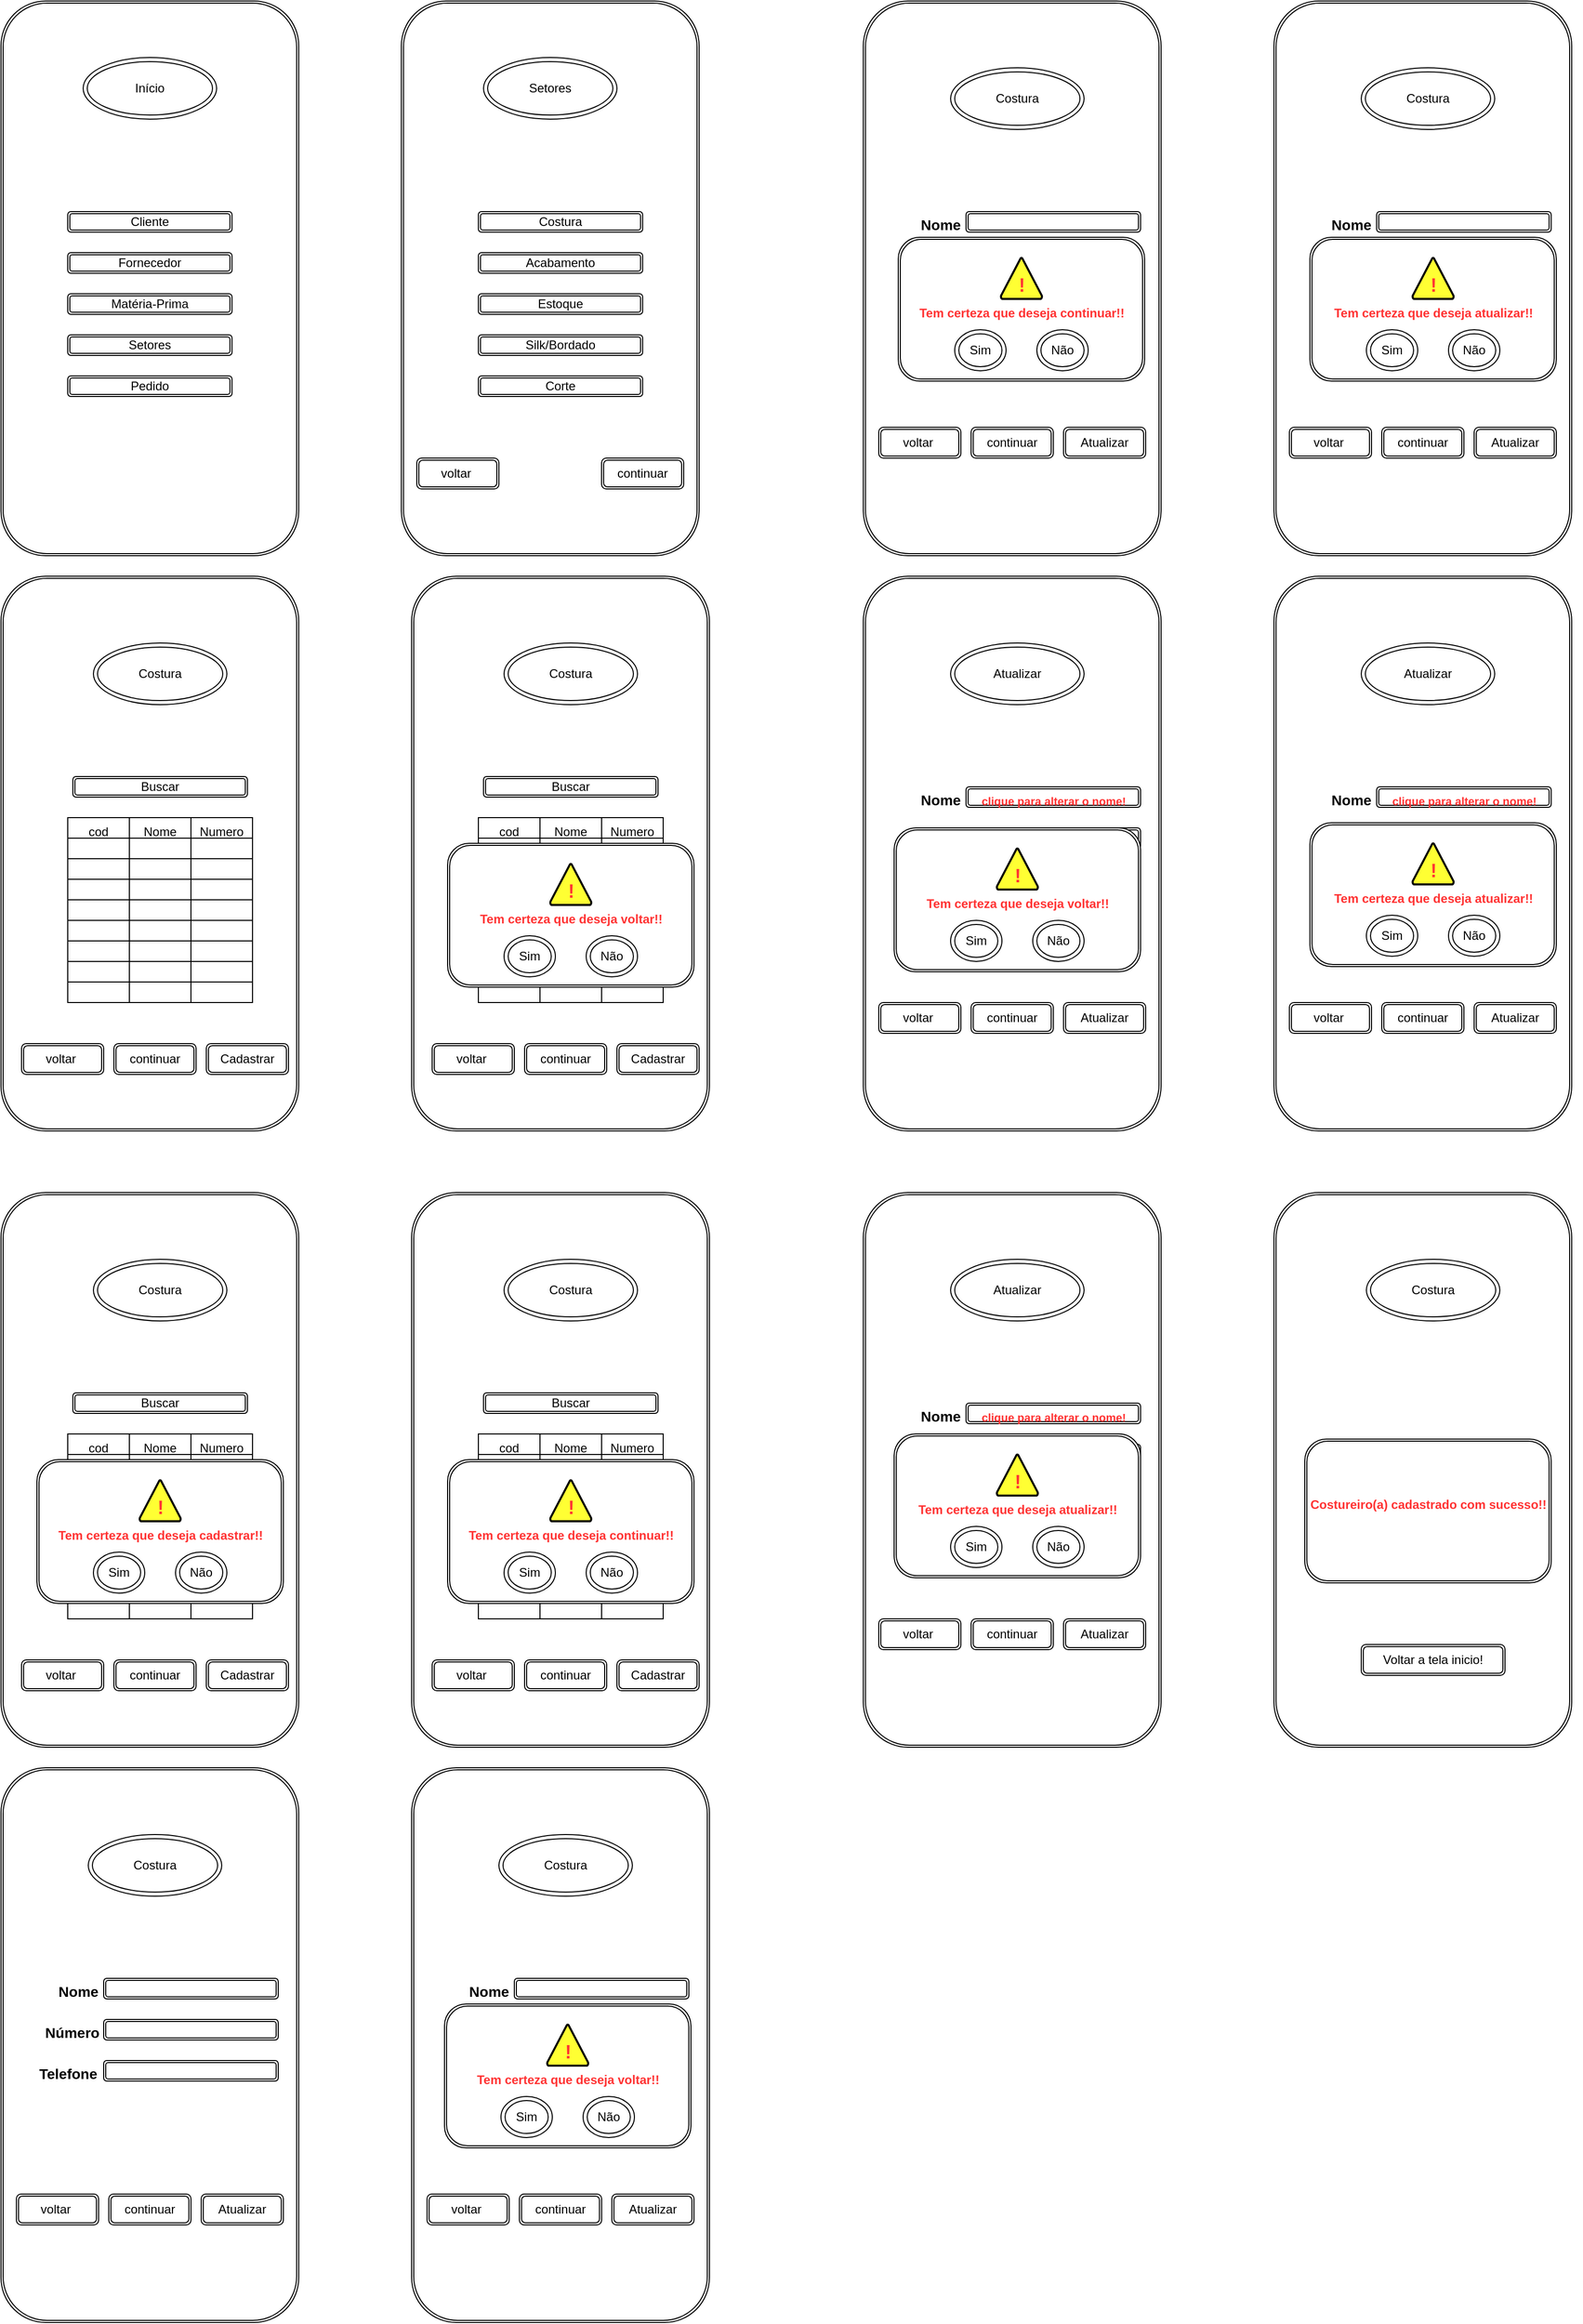 <mxfile version="24.5.5" type="device">
  <diagram name="Página-1" id="4BIrzUhfpTvusQMk5djj">
    <mxGraphModel dx="1647" dy="877" grid="1" gridSize="10" guides="1" tooltips="1" connect="1" arrows="1" fold="1" page="1" pageScale="1" pageWidth="827" pageHeight="1169" math="0" shadow="0">
      <root>
        <mxCell id="0" />
        <mxCell id="1" parent="0" />
        <mxCell id="YxBRKFH5x1Np5lWWQdls-12" value="" style="group" parent="1" vertex="1" connectable="0">
          <mxGeometry x="40.0" y="40" width="290" height="540" as="geometry" />
        </mxCell>
        <mxCell id="YxBRKFH5x1Np5lWWQdls-1" value="" style="shape=ext;double=1;rounded=1;whiteSpace=wrap;html=1;rotation=90;" parent="YxBRKFH5x1Np5lWWQdls-12" vertex="1">
          <mxGeometry x="-125.0" y="125" width="540" height="290" as="geometry" />
        </mxCell>
        <mxCell id="YxBRKFH5x1Np5lWWQdls-2" value="Início" style="ellipse;shape=doubleEllipse;whiteSpace=wrap;html=1;" parent="YxBRKFH5x1Np5lWWQdls-12" vertex="1">
          <mxGeometry x="80.0" y="55" width="130" height="60" as="geometry" />
        </mxCell>
        <mxCell id="YxBRKFH5x1Np5lWWQdls-10" value="" style="group" parent="YxBRKFH5x1Np5lWWQdls-12" vertex="1" connectable="0">
          <mxGeometry x="65.0" y="205" width="160" height="180" as="geometry" />
        </mxCell>
        <mxCell id="YxBRKFH5x1Np5lWWQdls-4" value="Cliente" style="shape=ext;double=1;rounded=1;whiteSpace=wrap;html=1;" parent="YxBRKFH5x1Np5lWWQdls-10" vertex="1">
          <mxGeometry width="160" height="20" as="geometry" />
        </mxCell>
        <mxCell id="YxBRKFH5x1Np5lWWQdls-5" value="Fornecedor" style="shape=ext;double=1;rounded=1;whiteSpace=wrap;html=1;" parent="YxBRKFH5x1Np5lWWQdls-10" vertex="1">
          <mxGeometry y="40" width="160" height="20" as="geometry" />
        </mxCell>
        <mxCell id="YxBRKFH5x1Np5lWWQdls-6" value="Matéria-Prima" style="shape=ext;double=1;rounded=1;whiteSpace=wrap;html=1;" parent="YxBRKFH5x1Np5lWWQdls-10" vertex="1">
          <mxGeometry y="80" width="160" height="20" as="geometry" />
        </mxCell>
        <mxCell id="YxBRKFH5x1Np5lWWQdls-7" value="Setores" style="shape=ext;double=1;rounded=1;whiteSpace=wrap;html=1;" parent="YxBRKFH5x1Np5lWWQdls-10" vertex="1">
          <mxGeometry y="120" width="160" height="20" as="geometry" />
        </mxCell>
        <mxCell id="YxBRKFH5x1Np5lWWQdls-8" value="Pedido" style="shape=ext;double=1;rounded=1;whiteSpace=wrap;html=1;" parent="YxBRKFH5x1Np5lWWQdls-10" vertex="1">
          <mxGeometry y="160" width="160" height="20" as="geometry" />
        </mxCell>
        <mxCell id="YxBRKFH5x1Np5lWWQdls-24" value="" style="group" parent="1" vertex="1" connectable="0">
          <mxGeometry x="430" y="40" width="290" height="540" as="geometry" />
        </mxCell>
        <mxCell id="YxBRKFH5x1Np5lWWQdls-11" value="" style="shape=ext;double=1;rounded=1;whiteSpace=wrap;html=1;rotation=90;" parent="YxBRKFH5x1Np5lWWQdls-24" vertex="1">
          <mxGeometry x="-125" y="125" width="540" height="290" as="geometry" />
        </mxCell>
        <mxCell id="YxBRKFH5x1Np5lWWQdls-13" value="Setores" style="ellipse;shape=doubleEllipse;whiteSpace=wrap;html=1;" parent="YxBRKFH5x1Np5lWWQdls-24" vertex="1">
          <mxGeometry x="80" y="55" width="130" height="60" as="geometry" />
        </mxCell>
        <mxCell id="YxBRKFH5x1Np5lWWQdls-14" value="" style="group" parent="YxBRKFH5x1Np5lWWQdls-24" vertex="1" connectable="0">
          <mxGeometry x="75" y="205" width="160" height="180" as="geometry" />
        </mxCell>
        <mxCell id="YxBRKFH5x1Np5lWWQdls-15" value="Costura" style="shape=ext;double=1;rounded=1;whiteSpace=wrap;html=1;" parent="YxBRKFH5x1Np5lWWQdls-14" vertex="1">
          <mxGeometry width="160" height="20" as="geometry" />
        </mxCell>
        <mxCell id="YxBRKFH5x1Np5lWWQdls-16" value="Acabamento" style="shape=ext;double=1;rounded=1;whiteSpace=wrap;html=1;" parent="YxBRKFH5x1Np5lWWQdls-14" vertex="1">
          <mxGeometry y="40" width="160" height="20" as="geometry" />
        </mxCell>
        <mxCell id="YxBRKFH5x1Np5lWWQdls-17" value="Estoque" style="shape=ext;double=1;rounded=1;whiteSpace=wrap;html=1;" parent="YxBRKFH5x1Np5lWWQdls-14" vertex="1">
          <mxGeometry y="80" width="160" height="20" as="geometry" />
        </mxCell>
        <mxCell id="YxBRKFH5x1Np5lWWQdls-18" value="Silk/Bordado" style="shape=ext;double=1;rounded=1;whiteSpace=wrap;html=1;" parent="YxBRKFH5x1Np5lWWQdls-14" vertex="1">
          <mxGeometry y="120" width="160" height="20" as="geometry" />
        </mxCell>
        <mxCell id="YxBRKFH5x1Np5lWWQdls-19" value="Corte" style="shape=ext;double=1;rounded=1;whiteSpace=wrap;html=1;" parent="YxBRKFH5x1Np5lWWQdls-14" vertex="1">
          <mxGeometry y="160" width="160" height="20" as="geometry" />
        </mxCell>
        <mxCell id="YxBRKFH5x1Np5lWWQdls-23" value="" style="group" parent="YxBRKFH5x1Np5lWWQdls-24" vertex="1" connectable="0">
          <mxGeometry x="15" y="445" width="260" height="30" as="geometry" />
        </mxCell>
        <mxCell id="YxBRKFH5x1Np5lWWQdls-3" value="voltar&amp;nbsp;" style="shape=ext;double=1;rounded=1;whiteSpace=wrap;html=1;" parent="YxBRKFH5x1Np5lWWQdls-23" vertex="1">
          <mxGeometry width="80" height="30" as="geometry" />
        </mxCell>
        <mxCell id="YxBRKFH5x1Np5lWWQdls-20" value="continuar" style="shape=ext;double=1;rounded=1;whiteSpace=wrap;html=1;" parent="YxBRKFH5x1Np5lWWQdls-23" vertex="1">
          <mxGeometry x="180" width="80" height="30" as="geometry" />
        </mxCell>
        <mxCell id="YxBRKFH5x1Np5lWWQdls-119" value="" style="group" parent="1" vertex="1" connectable="0">
          <mxGeometry x="40" y="1760" width="290" height="540" as="geometry" />
        </mxCell>
        <mxCell id="YxBRKFH5x1Np5lWWQdls-25" value="" style="shape=ext;double=1;rounded=1;whiteSpace=wrap;html=1;rotation=90;" parent="YxBRKFH5x1Np5lWWQdls-119" vertex="1">
          <mxGeometry x="-125.0" y="125" width="540" height="290" as="geometry" />
        </mxCell>
        <mxCell id="YxBRKFH5x1Np5lWWQdls-34" value="" style="group" parent="YxBRKFH5x1Np5lWWQdls-119" vertex="1" connectable="0">
          <mxGeometry x="30.0" y="205" width="240" height="100" as="geometry" />
        </mxCell>
        <mxCell id="YxBRKFH5x1Np5lWWQdls-26" value="" style="shape=ext;double=1;rounded=1;whiteSpace=wrap;html=1;" parent="YxBRKFH5x1Np5lWWQdls-34" vertex="1">
          <mxGeometry x="70" width="170" height="20" as="geometry" />
        </mxCell>
        <mxCell id="YxBRKFH5x1Np5lWWQdls-27" value="&lt;font style=&quot;font-size: 14px;&quot;&gt;Nome&lt;/font&gt;" style="text;strokeColor=none;fillColor=none;html=1;fontSize=24;fontStyle=1;verticalAlign=middle;align=center;" parent="YxBRKFH5x1Np5lWWQdls-34" vertex="1">
          <mxGeometry x="10" width="70" height="20" as="geometry" />
        </mxCell>
        <mxCell id="YxBRKFH5x1Np5lWWQdls-28" value="" style="shape=ext;double=1;rounded=1;whiteSpace=wrap;html=1;" parent="YxBRKFH5x1Np5lWWQdls-34" vertex="1">
          <mxGeometry x="70" y="40" width="170" height="20" as="geometry" />
        </mxCell>
        <mxCell id="YxBRKFH5x1Np5lWWQdls-30" value="" style="shape=ext;double=1;rounded=1;whiteSpace=wrap;html=1;" parent="YxBRKFH5x1Np5lWWQdls-34" vertex="1">
          <mxGeometry x="70" y="80" width="170" height="20" as="geometry" />
        </mxCell>
        <mxCell id="YxBRKFH5x1Np5lWWQdls-31" value="&lt;font style=&quot;font-size: 14px;&quot;&gt;Número&lt;/font&gt;" style="text;strokeColor=none;fillColor=none;html=1;fontSize=24;fontStyle=1;verticalAlign=middle;align=center;" parent="YxBRKFH5x1Np5lWWQdls-34" vertex="1">
          <mxGeometry x="4" y="40" width="70" height="20" as="geometry" />
        </mxCell>
        <mxCell id="YxBRKFH5x1Np5lWWQdls-32" style="edgeStyle=orthogonalEdgeStyle;rounded=0;orthogonalLoop=1;jettySize=auto;html=1;exitX=0.5;exitY=1;exitDx=0;exitDy=0;" parent="YxBRKFH5x1Np5lWWQdls-34" source="YxBRKFH5x1Np5lWWQdls-31" target="YxBRKFH5x1Np5lWWQdls-31" edge="1">
          <mxGeometry relative="1" as="geometry" />
        </mxCell>
        <mxCell id="YxBRKFH5x1Np5lWWQdls-33" value="&lt;font style=&quot;font-size: 14px;&quot;&gt;Telefone&lt;/font&gt;" style="text;strokeColor=none;fillColor=none;html=1;fontSize=24;fontStyle=1;verticalAlign=middle;align=center;" parent="YxBRKFH5x1Np5lWWQdls-34" vertex="1">
          <mxGeometry y="80" width="70" height="20" as="geometry" />
        </mxCell>
        <mxCell id="YxBRKFH5x1Np5lWWQdls-35" value="" style="group" parent="YxBRKFH5x1Np5lWWQdls-119" vertex="1" connectable="0">
          <mxGeometry x="15.0" y="415" width="260" height="30" as="geometry" />
        </mxCell>
        <mxCell id="YxBRKFH5x1Np5lWWQdls-36" value="voltar&amp;nbsp;" style="shape=ext;double=1;rounded=1;whiteSpace=wrap;html=1;" parent="YxBRKFH5x1Np5lWWQdls-35" vertex="1">
          <mxGeometry width="80" height="30" as="geometry" />
        </mxCell>
        <mxCell id="YxBRKFH5x1Np5lWWQdls-37" value="continuar" style="shape=ext;double=1;rounded=1;whiteSpace=wrap;html=1;" parent="YxBRKFH5x1Np5lWWQdls-35" vertex="1">
          <mxGeometry x="90" width="80" height="30" as="geometry" />
        </mxCell>
        <mxCell id="YxBRKFH5x1Np5lWWQdls-38" value="Atualizar" style="shape=ext;double=1;rounded=1;whiteSpace=wrap;html=1;" parent="YxBRKFH5x1Np5lWWQdls-35" vertex="1">
          <mxGeometry x="180" width="80" height="30" as="geometry" />
        </mxCell>
        <mxCell id="YxBRKFH5x1Np5lWWQdls-65" value="Costura" style="ellipse;shape=doubleEllipse;whiteSpace=wrap;html=1;" parent="YxBRKFH5x1Np5lWWQdls-119" vertex="1">
          <mxGeometry x="85.0" y="65" width="130" height="60" as="geometry" />
        </mxCell>
        <mxCell id="YxBRKFH5x1Np5lWWQdls-120" value="" style="group" parent="1" vertex="1" connectable="0">
          <mxGeometry x="40" y="600" width="290" height="540" as="geometry" />
        </mxCell>
        <mxCell id="YxBRKFH5x1Np5lWWQdls-72" value="" style="shape=ext;double=1;rounded=1;whiteSpace=wrap;html=1;rotation=90;" parent="YxBRKFH5x1Np5lWWQdls-120" vertex="1">
          <mxGeometry x="-125" y="125" width="540" height="290" as="geometry" />
        </mxCell>
        <mxCell id="YxBRKFH5x1Np5lWWQdls-73" value="Costura" style="ellipse;shape=doubleEllipse;whiteSpace=wrap;html=1;" parent="YxBRKFH5x1Np5lWWQdls-120" vertex="1">
          <mxGeometry x="90" y="65" width="130" height="60" as="geometry" />
        </mxCell>
        <mxCell id="YxBRKFH5x1Np5lWWQdls-114" value="" style="group" parent="YxBRKFH5x1Np5lWWQdls-120" vertex="1" connectable="0">
          <mxGeometry x="65" y="195" width="180" height="220" as="geometry" />
        </mxCell>
        <mxCell id="YxBRKFH5x1Np5lWWQdls-29" value="Buscar" style="shape=ext;double=1;rounded=1;whiteSpace=wrap;html=1;" parent="YxBRKFH5x1Np5lWWQdls-114" vertex="1">
          <mxGeometry x="5" width="170" height="20" as="geometry" />
        </mxCell>
        <mxCell id="YxBRKFH5x1Np5lWWQdls-87" value="" style="shape=table;startSize=0;container=1;collapsible=0;childLayout=tableLayout;fontSize=16;" parent="YxBRKFH5x1Np5lWWQdls-114" vertex="1">
          <mxGeometry y="40" width="180" height="180" as="geometry" />
        </mxCell>
        <mxCell id="YxBRKFH5x1Np5lWWQdls-88" value="" style="shape=tableRow;horizontal=0;startSize=0;swimlaneHead=0;swimlaneBody=0;strokeColor=inherit;top=0;left=0;bottom=0;right=0;collapsible=0;dropTarget=0;fillColor=none;points=[[0,0.5],[1,0.5]];portConstraint=eastwest;fontSize=16;" parent="YxBRKFH5x1Np5lWWQdls-87" vertex="1">
          <mxGeometry width="180" height="20" as="geometry" />
        </mxCell>
        <mxCell id="YxBRKFH5x1Np5lWWQdls-89" value="&lt;font style=&quot;font-size: 12px;&quot;&gt;cod&lt;/font&gt;" style="shape=partialRectangle;html=1;whiteSpace=wrap;connectable=0;strokeColor=inherit;overflow=hidden;fillColor=none;top=0;left=0;bottom=0;right=0;pointerEvents=1;fontSize=16;" parent="YxBRKFH5x1Np5lWWQdls-88" vertex="1">
          <mxGeometry width="60" height="20" as="geometry">
            <mxRectangle width="60" height="20" as="alternateBounds" />
          </mxGeometry>
        </mxCell>
        <mxCell id="YxBRKFH5x1Np5lWWQdls-90" value="&lt;font style=&quot;font-size: 12px;&quot;&gt;Nome&lt;/font&gt;" style="shape=partialRectangle;html=1;whiteSpace=wrap;connectable=0;strokeColor=inherit;overflow=hidden;fillColor=none;top=0;left=0;bottom=0;right=0;pointerEvents=1;fontSize=16;" parent="YxBRKFH5x1Np5lWWQdls-88" vertex="1">
          <mxGeometry x="60" width="60" height="20" as="geometry">
            <mxRectangle width="60" height="20" as="alternateBounds" />
          </mxGeometry>
        </mxCell>
        <mxCell id="YxBRKFH5x1Np5lWWQdls-91" value="&lt;font style=&quot;font-size: 12px;&quot;&gt;Numero&lt;/font&gt;" style="shape=partialRectangle;html=1;whiteSpace=wrap;connectable=0;strokeColor=inherit;overflow=hidden;fillColor=none;top=0;left=0;bottom=0;right=0;pointerEvents=1;fontSize=16;" parent="YxBRKFH5x1Np5lWWQdls-88" vertex="1">
          <mxGeometry x="120" width="60" height="20" as="geometry">
            <mxRectangle width="60" height="20" as="alternateBounds" />
          </mxGeometry>
        </mxCell>
        <mxCell id="YxBRKFH5x1Np5lWWQdls-92" value="" style="shape=tableRow;horizontal=0;startSize=0;swimlaneHead=0;swimlaneBody=0;strokeColor=inherit;top=0;left=0;bottom=0;right=0;collapsible=0;dropTarget=0;fillColor=none;points=[[0,0.5],[1,0.5]];portConstraint=eastwest;fontSize=16;" parent="YxBRKFH5x1Np5lWWQdls-87" vertex="1">
          <mxGeometry y="20" width="180" height="20" as="geometry" />
        </mxCell>
        <mxCell id="YxBRKFH5x1Np5lWWQdls-93" value="" style="shape=partialRectangle;html=1;whiteSpace=wrap;connectable=0;strokeColor=inherit;overflow=hidden;fillColor=none;top=0;left=0;bottom=0;right=0;pointerEvents=1;fontSize=16;" parent="YxBRKFH5x1Np5lWWQdls-92" vertex="1">
          <mxGeometry width="60" height="20" as="geometry">
            <mxRectangle width="60" height="20" as="alternateBounds" />
          </mxGeometry>
        </mxCell>
        <mxCell id="YxBRKFH5x1Np5lWWQdls-94" value="" style="shape=partialRectangle;html=1;whiteSpace=wrap;connectable=0;strokeColor=inherit;overflow=hidden;fillColor=none;top=0;left=0;bottom=0;right=0;pointerEvents=1;fontSize=16;" parent="YxBRKFH5x1Np5lWWQdls-92" vertex="1">
          <mxGeometry x="60" width="60" height="20" as="geometry">
            <mxRectangle width="60" height="20" as="alternateBounds" />
          </mxGeometry>
        </mxCell>
        <mxCell id="YxBRKFH5x1Np5lWWQdls-95" value="" style="shape=partialRectangle;html=1;whiteSpace=wrap;connectable=0;strokeColor=inherit;overflow=hidden;fillColor=none;top=0;left=0;bottom=0;right=0;pointerEvents=1;fontSize=16;" parent="YxBRKFH5x1Np5lWWQdls-92" vertex="1">
          <mxGeometry x="120" width="60" height="20" as="geometry">
            <mxRectangle width="60" height="20" as="alternateBounds" />
          </mxGeometry>
        </mxCell>
        <mxCell id="YxBRKFH5x1Np5lWWQdls-96" value="" style="shape=tableRow;horizontal=0;startSize=0;swimlaneHead=0;swimlaneBody=0;strokeColor=inherit;top=0;left=0;bottom=0;right=0;collapsible=0;dropTarget=0;fillColor=none;points=[[0,0.5],[1,0.5]];portConstraint=eastwest;fontSize=16;" parent="YxBRKFH5x1Np5lWWQdls-87" vertex="1">
          <mxGeometry y="40" width="180" height="20" as="geometry" />
        </mxCell>
        <mxCell id="YxBRKFH5x1Np5lWWQdls-97" value="" style="shape=partialRectangle;html=1;whiteSpace=wrap;connectable=0;strokeColor=inherit;overflow=hidden;fillColor=none;top=0;left=0;bottom=0;right=0;pointerEvents=1;fontSize=16;" parent="YxBRKFH5x1Np5lWWQdls-96" vertex="1">
          <mxGeometry width="60" height="20" as="geometry">
            <mxRectangle width="60" height="20" as="alternateBounds" />
          </mxGeometry>
        </mxCell>
        <mxCell id="YxBRKFH5x1Np5lWWQdls-98" value="" style="shape=partialRectangle;html=1;whiteSpace=wrap;connectable=0;strokeColor=inherit;overflow=hidden;fillColor=none;top=0;left=0;bottom=0;right=0;pointerEvents=1;fontSize=16;" parent="YxBRKFH5x1Np5lWWQdls-96" vertex="1">
          <mxGeometry x="60" width="60" height="20" as="geometry">
            <mxRectangle width="60" height="20" as="alternateBounds" />
          </mxGeometry>
        </mxCell>
        <mxCell id="YxBRKFH5x1Np5lWWQdls-99" value="" style="shape=partialRectangle;html=1;whiteSpace=wrap;connectable=0;strokeColor=inherit;overflow=hidden;fillColor=none;top=0;left=0;bottom=0;right=0;pointerEvents=1;fontSize=16;" parent="YxBRKFH5x1Np5lWWQdls-96" vertex="1">
          <mxGeometry x="120" width="60" height="20" as="geometry">
            <mxRectangle width="60" height="20" as="alternateBounds" />
          </mxGeometry>
        </mxCell>
        <mxCell id="YxBRKFH5x1Np5lWWQdls-79" value="" style="shape=tableRow;horizontal=0;startSize=0;swimlaneHead=0;swimlaneBody=0;strokeColor=inherit;top=0;left=0;bottom=0;right=0;collapsible=0;dropTarget=0;fillColor=none;points=[[0,0.5],[1,0.5]];portConstraint=eastwest;fontSize=16;" parent="YxBRKFH5x1Np5lWWQdls-87" vertex="1">
          <mxGeometry y="60" width="180" height="20" as="geometry" />
        </mxCell>
        <mxCell id="YxBRKFH5x1Np5lWWQdls-80" value="" style="shape=partialRectangle;html=1;whiteSpace=wrap;connectable=0;strokeColor=inherit;overflow=hidden;fillColor=none;top=0;left=0;bottom=0;right=0;pointerEvents=1;fontSize=16;" parent="YxBRKFH5x1Np5lWWQdls-79" vertex="1">
          <mxGeometry width="60" height="20" as="geometry">
            <mxRectangle width="60" height="20" as="alternateBounds" />
          </mxGeometry>
        </mxCell>
        <mxCell id="YxBRKFH5x1Np5lWWQdls-81" value="" style="shape=partialRectangle;html=1;whiteSpace=wrap;connectable=0;strokeColor=inherit;overflow=hidden;fillColor=none;top=0;left=0;bottom=0;right=0;pointerEvents=1;fontSize=16;" parent="YxBRKFH5x1Np5lWWQdls-79" vertex="1">
          <mxGeometry x="60" width="60" height="20" as="geometry">
            <mxRectangle width="60" height="20" as="alternateBounds" />
          </mxGeometry>
        </mxCell>
        <mxCell id="YxBRKFH5x1Np5lWWQdls-82" value="" style="shape=partialRectangle;html=1;whiteSpace=wrap;connectable=0;strokeColor=inherit;overflow=hidden;fillColor=none;top=0;left=0;bottom=0;right=0;pointerEvents=1;fontSize=16;" parent="YxBRKFH5x1Np5lWWQdls-79" vertex="1">
          <mxGeometry x="120" width="60" height="20" as="geometry">
            <mxRectangle width="60" height="20" as="alternateBounds" />
          </mxGeometry>
        </mxCell>
        <mxCell id="YxBRKFH5x1Np5lWWQdls-75" value="" style="shape=tableRow;horizontal=0;startSize=0;swimlaneHead=0;swimlaneBody=0;strokeColor=inherit;top=0;left=0;bottom=0;right=0;collapsible=0;dropTarget=0;fillColor=none;points=[[0,0.5],[1,0.5]];portConstraint=eastwest;fontSize=16;" parent="YxBRKFH5x1Np5lWWQdls-87" vertex="1">
          <mxGeometry y="80" width="180" height="20" as="geometry" />
        </mxCell>
        <mxCell id="YxBRKFH5x1Np5lWWQdls-76" value="" style="shape=partialRectangle;html=1;whiteSpace=wrap;connectable=0;strokeColor=inherit;overflow=hidden;fillColor=none;top=0;left=0;bottom=0;right=0;pointerEvents=1;fontSize=16;" parent="YxBRKFH5x1Np5lWWQdls-75" vertex="1">
          <mxGeometry width="60" height="20" as="geometry">
            <mxRectangle width="60" height="20" as="alternateBounds" />
          </mxGeometry>
        </mxCell>
        <mxCell id="YxBRKFH5x1Np5lWWQdls-77" value="" style="shape=partialRectangle;html=1;whiteSpace=wrap;connectable=0;strokeColor=inherit;overflow=hidden;fillColor=none;top=0;left=0;bottom=0;right=0;pointerEvents=1;fontSize=16;" parent="YxBRKFH5x1Np5lWWQdls-75" vertex="1">
          <mxGeometry x="60" width="60" height="20" as="geometry">
            <mxRectangle width="60" height="20" as="alternateBounds" />
          </mxGeometry>
        </mxCell>
        <mxCell id="YxBRKFH5x1Np5lWWQdls-78" value="" style="shape=partialRectangle;html=1;whiteSpace=wrap;connectable=0;strokeColor=inherit;overflow=hidden;fillColor=none;top=0;left=0;bottom=0;right=0;pointerEvents=1;fontSize=16;" parent="YxBRKFH5x1Np5lWWQdls-75" vertex="1">
          <mxGeometry x="120" width="60" height="20" as="geometry">
            <mxRectangle width="60" height="20" as="alternateBounds" />
          </mxGeometry>
        </mxCell>
        <mxCell id="YxBRKFH5x1Np5lWWQdls-83" value="" style="shape=tableRow;horizontal=0;startSize=0;swimlaneHead=0;swimlaneBody=0;strokeColor=inherit;top=0;left=0;bottom=0;right=0;collapsible=0;dropTarget=0;fillColor=none;points=[[0,0.5],[1,0.5]];portConstraint=eastwest;fontSize=16;" parent="YxBRKFH5x1Np5lWWQdls-87" vertex="1">
          <mxGeometry y="100" width="180" height="20" as="geometry" />
        </mxCell>
        <mxCell id="YxBRKFH5x1Np5lWWQdls-84" value="" style="shape=partialRectangle;html=1;whiteSpace=wrap;connectable=0;strokeColor=inherit;overflow=hidden;fillColor=none;top=0;left=0;bottom=0;right=0;pointerEvents=1;fontSize=16;" parent="YxBRKFH5x1Np5lWWQdls-83" vertex="1">
          <mxGeometry width="60" height="20" as="geometry">
            <mxRectangle width="60" height="20" as="alternateBounds" />
          </mxGeometry>
        </mxCell>
        <mxCell id="YxBRKFH5x1Np5lWWQdls-85" value="" style="shape=partialRectangle;html=1;whiteSpace=wrap;connectable=0;strokeColor=inherit;overflow=hidden;fillColor=none;top=0;left=0;bottom=0;right=0;pointerEvents=1;fontSize=16;" parent="YxBRKFH5x1Np5lWWQdls-83" vertex="1">
          <mxGeometry x="60" width="60" height="20" as="geometry">
            <mxRectangle width="60" height="20" as="alternateBounds" />
          </mxGeometry>
        </mxCell>
        <mxCell id="YxBRKFH5x1Np5lWWQdls-86" value="" style="shape=partialRectangle;html=1;whiteSpace=wrap;connectable=0;strokeColor=inherit;overflow=hidden;fillColor=none;top=0;left=0;bottom=0;right=0;pointerEvents=1;fontSize=16;" parent="YxBRKFH5x1Np5lWWQdls-83" vertex="1">
          <mxGeometry x="120" width="60" height="20" as="geometry">
            <mxRectangle width="60" height="20" as="alternateBounds" />
          </mxGeometry>
        </mxCell>
        <mxCell id="YxBRKFH5x1Np5lWWQdls-105" value="" style="shape=tableRow;horizontal=0;startSize=0;swimlaneHead=0;swimlaneBody=0;strokeColor=inherit;top=0;left=0;bottom=0;right=0;collapsible=0;dropTarget=0;fillColor=none;points=[[0,0.5],[1,0.5]];portConstraint=eastwest;fontSize=16;" parent="YxBRKFH5x1Np5lWWQdls-87" vertex="1">
          <mxGeometry y="120" width="180" height="20" as="geometry" />
        </mxCell>
        <mxCell id="YxBRKFH5x1Np5lWWQdls-106" value="" style="shape=partialRectangle;html=1;whiteSpace=wrap;connectable=0;strokeColor=inherit;overflow=hidden;fillColor=none;top=0;left=0;bottom=0;right=0;pointerEvents=1;fontSize=16;" parent="YxBRKFH5x1Np5lWWQdls-105" vertex="1">
          <mxGeometry width="60" height="20" as="geometry">
            <mxRectangle width="60" height="20" as="alternateBounds" />
          </mxGeometry>
        </mxCell>
        <mxCell id="YxBRKFH5x1Np5lWWQdls-107" value="" style="shape=partialRectangle;html=1;whiteSpace=wrap;connectable=0;strokeColor=inherit;overflow=hidden;fillColor=none;top=0;left=0;bottom=0;right=0;pointerEvents=1;fontSize=16;" parent="YxBRKFH5x1Np5lWWQdls-105" vertex="1">
          <mxGeometry x="60" width="60" height="20" as="geometry">
            <mxRectangle width="60" height="20" as="alternateBounds" />
          </mxGeometry>
        </mxCell>
        <mxCell id="YxBRKFH5x1Np5lWWQdls-108" value="" style="shape=partialRectangle;html=1;whiteSpace=wrap;connectable=0;strokeColor=inherit;overflow=hidden;fillColor=none;top=0;left=0;bottom=0;right=0;pointerEvents=1;fontSize=16;" parent="YxBRKFH5x1Np5lWWQdls-105" vertex="1">
          <mxGeometry x="120" width="60" height="20" as="geometry">
            <mxRectangle width="60" height="20" as="alternateBounds" />
          </mxGeometry>
        </mxCell>
        <mxCell id="YxBRKFH5x1Np5lWWQdls-101" value="" style="shape=tableRow;horizontal=0;startSize=0;swimlaneHead=0;swimlaneBody=0;strokeColor=inherit;top=0;left=0;bottom=0;right=0;collapsible=0;dropTarget=0;fillColor=none;points=[[0,0.5],[1,0.5]];portConstraint=eastwest;fontSize=16;" parent="YxBRKFH5x1Np5lWWQdls-87" vertex="1">
          <mxGeometry y="140" width="180" height="20" as="geometry" />
        </mxCell>
        <mxCell id="YxBRKFH5x1Np5lWWQdls-102" value="" style="shape=partialRectangle;html=1;whiteSpace=wrap;connectable=0;strokeColor=inherit;overflow=hidden;fillColor=none;top=0;left=0;bottom=0;right=0;pointerEvents=1;fontSize=16;" parent="YxBRKFH5x1Np5lWWQdls-101" vertex="1">
          <mxGeometry width="60" height="20" as="geometry">
            <mxRectangle width="60" height="20" as="alternateBounds" />
          </mxGeometry>
        </mxCell>
        <mxCell id="YxBRKFH5x1Np5lWWQdls-103" value="" style="shape=partialRectangle;html=1;whiteSpace=wrap;connectable=0;strokeColor=inherit;overflow=hidden;fillColor=none;top=0;left=0;bottom=0;right=0;pointerEvents=1;fontSize=16;" parent="YxBRKFH5x1Np5lWWQdls-101" vertex="1">
          <mxGeometry x="60" width="60" height="20" as="geometry">
            <mxRectangle width="60" height="20" as="alternateBounds" />
          </mxGeometry>
        </mxCell>
        <mxCell id="YxBRKFH5x1Np5lWWQdls-104" value="" style="shape=partialRectangle;html=1;whiteSpace=wrap;connectable=0;strokeColor=inherit;overflow=hidden;fillColor=none;top=0;left=0;bottom=0;right=0;pointerEvents=1;fontSize=16;" parent="YxBRKFH5x1Np5lWWQdls-101" vertex="1">
          <mxGeometry x="120" width="60" height="20" as="geometry">
            <mxRectangle width="60" height="20" as="alternateBounds" />
          </mxGeometry>
        </mxCell>
        <mxCell id="YxBRKFH5x1Np5lWWQdls-109" value="" style="shape=tableRow;horizontal=0;startSize=0;swimlaneHead=0;swimlaneBody=0;strokeColor=inherit;top=0;left=0;bottom=0;right=0;collapsible=0;dropTarget=0;fillColor=none;points=[[0,0.5],[1,0.5]];portConstraint=eastwest;fontSize=16;" parent="YxBRKFH5x1Np5lWWQdls-87" vertex="1">
          <mxGeometry y="160" width="180" height="20" as="geometry" />
        </mxCell>
        <mxCell id="YxBRKFH5x1Np5lWWQdls-110" value="" style="shape=partialRectangle;html=1;whiteSpace=wrap;connectable=0;strokeColor=inherit;overflow=hidden;fillColor=none;top=0;left=0;bottom=0;right=0;pointerEvents=1;fontSize=16;" parent="YxBRKFH5x1Np5lWWQdls-109" vertex="1">
          <mxGeometry width="60" height="20" as="geometry">
            <mxRectangle width="60" height="20" as="alternateBounds" />
          </mxGeometry>
        </mxCell>
        <mxCell id="YxBRKFH5x1Np5lWWQdls-111" value="" style="shape=partialRectangle;html=1;whiteSpace=wrap;connectable=0;strokeColor=inherit;overflow=hidden;fillColor=none;top=0;left=0;bottom=0;right=0;pointerEvents=1;fontSize=16;" parent="YxBRKFH5x1Np5lWWQdls-109" vertex="1">
          <mxGeometry x="60" width="60" height="20" as="geometry">
            <mxRectangle width="60" height="20" as="alternateBounds" />
          </mxGeometry>
        </mxCell>
        <mxCell id="YxBRKFH5x1Np5lWWQdls-112" value="" style="shape=partialRectangle;html=1;whiteSpace=wrap;connectable=0;strokeColor=inherit;overflow=hidden;fillColor=none;top=0;left=0;bottom=0;right=0;pointerEvents=1;fontSize=16;" parent="YxBRKFH5x1Np5lWWQdls-109" vertex="1">
          <mxGeometry x="120" width="60" height="20" as="geometry">
            <mxRectangle width="60" height="20" as="alternateBounds" />
          </mxGeometry>
        </mxCell>
        <mxCell id="YxBRKFH5x1Np5lWWQdls-115" value="" style="group" parent="YxBRKFH5x1Np5lWWQdls-120" vertex="1" connectable="0">
          <mxGeometry x="20" y="455" width="260" height="30" as="geometry" />
        </mxCell>
        <mxCell id="YxBRKFH5x1Np5lWWQdls-116" value="voltar&amp;nbsp;" style="shape=ext;double=1;rounded=1;whiteSpace=wrap;html=1;" parent="YxBRKFH5x1Np5lWWQdls-115" vertex="1">
          <mxGeometry width="80" height="30" as="geometry" />
        </mxCell>
        <mxCell id="YxBRKFH5x1Np5lWWQdls-117" value="continuar" style="shape=ext;double=1;rounded=1;whiteSpace=wrap;html=1;" parent="YxBRKFH5x1Np5lWWQdls-115" vertex="1">
          <mxGeometry x="90" width="80" height="30" as="geometry" />
        </mxCell>
        <mxCell id="YxBRKFH5x1Np5lWWQdls-118" value="Cadastrar" style="shape=ext;double=1;rounded=1;whiteSpace=wrap;html=1;" parent="YxBRKFH5x1Np5lWWQdls-115" vertex="1">
          <mxGeometry x="180" width="80" height="30" as="geometry" />
        </mxCell>
        <mxCell id="YxBRKFH5x1Np5lWWQdls-121" value="" style="group" parent="1" vertex="1" connectable="0">
          <mxGeometry x="440" y="600" width="290" height="540" as="geometry" />
        </mxCell>
        <mxCell id="YxBRKFH5x1Np5lWWQdls-122" value="" style="shape=ext;double=1;rounded=1;whiteSpace=wrap;html=1;rotation=90;" parent="YxBRKFH5x1Np5lWWQdls-121" vertex="1">
          <mxGeometry x="-125" y="125" width="540" height="290" as="geometry" />
        </mxCell>
        <mxCell id="YxBRKFH5x1Np5lWWQdls-123" value="Costura" style="ellipse;shape=doubleEllipse;whiteSpace=wrap;html=1;" parent="YxBRKFH5x1Np5lWWQdls-121" vertex="1">
          <mxGeometry x="90" y="65" width="130" height="60" as="geometry" />
        </mxCell>
        <mxCell id="YxBRKFH5x1Np5lWWQdls-124" value="" style="group" parent="YxBRKFH5x1Np5lWWQdls-121" vertex="1" connectable="0">
          <mxGeometry x="65" y="195" width="210" height="220" as="geometry" />
        </mxCell>
        <mxCell id="YxBRKFH5x1Np5lWWQdls-125" value="Buscar" style="shape=ext;double=1;rounded=1;whiteSpace=wrap;html=1;" parent="YxBRKFH5x1Np5lWWQdls-124" vertex="1">
          <mxGeometry x="5" width="170" height="20" as="geometry" />
        </mxCell>
        <mxCell id="YxBRKFH5x1Np5lWWQdls-126" value="" style="shape=table;startSize=0;container=1;collapsible=0;childLayout=tableLayout;fontSize=16;" parent="YxBRKFH5x1Np5lWWQdls-124" vertex="1">
          <mxGeometry y="40" width="180" height="180" as="geometry" />
        </mxCell>
        <mxCell id="YxBRKFH5x1Np5lWWQdls-127" value="" style="shape=tableRow;horizontal=0;startSize=0;swimlaneHead=0;swimlaneBody=0;strokeColor=inherit;top=0;left=0;bottom=0;right=0;collapsible=0;dropTarget=0;fillColor=none;points=[[0,0.5],[1,0.5]];portConstraint=eastwest;fontSize=16;" parent="YxBRKFH5x1Np5lWWQdls-126" vertex="1">
          <mxGeometry width="180" height="20" as="geometry" />
        </mxCell>
        <mxCell id="YxBRKFH5x1Np5lWWQdls-128" value="&lt;font style=&quot;font-size: 12px;&quot;&gt;cod&lt;/font&gt;" style="shape=partialRectangle;html=1;whiteSpace=wrap;connectable=0;strokeColor=inherit;overflow=hidden;fillColor=none;top=0;left=0;bottom=0;right=0;pointerEvents=1;fontSize=16;" parent="YxBRKFH5x1Np5lWWQdls-127" vertex="1">
          <mxGeometry width="60" height="20" as="geometry">
            <mxRectangle width="60" height="20" as="alternateBounds" />
          </mxGeometry>
        </mxCell>
        <mxCell id="YxBRKFH5x1Np5lWWQdls-129" value="&lt;font style=&quot;font-size: 12px;&quot;&gt;Nome&lt;/font&gt;" style="shape=partialRectangle;html=1;whiteSpace=wrap;connectable=0;strokeColor=inherit;overflow=hidden;fillColor=none;top=0;left=0;bottom=0;right=0;pointerEvents=1;fontSize=16;" parent="YxBRKFH5x1Np5lWWQdls-127" vertex="1">
          <mxGeometry x="60" width="60" height="20" as="geometry">
            <mxRectangle width="60" height="20" as="alternateBounds" />
          </mxGeometry>
        </mxCell>
        <mxCell id="YxBRKFH5x1Np5lWWQdls-130" value="&lt;font style=&quot;font-size: 12px;&quot;&gt;Numero&lt;/font&gt;" style="shape=partialRectangle;html=1;whiteSpace=wrap;connectable=0;strokeColor=inherit;overflow=hidden;fillColor=none;top=0;left=0;bottom=0;right=0;pointerEvents=1;fontSize=16;" parent="YxBRKFH5x1Np5lWWQdls-127" vertex="1">
          <mxGeometry x="120" width="60" height="20" as="geometry">
            <mxRectangle width="60" height="20" as="alternateBounds" />
          </mxGeometry>
        </mxCell>
        <mxCell id="YxBRKFH5x1Np5lWWQdls-131" value="" style="shape=tableRow;horizontal=0;startSize=0;swimlaneHead=0;swimlaneBody=0;strokeColor=inherit;top=0;left=0;bottom=0;right=0;collapsible=0;dropTarget=0;fillColor=none;points=[[0,0.5],[1,0.5]];portConstraint=eastwest;fontSize=16;" parent="YxBRKFH5x1Np5lWWQdls-126" vertex="1">
          <mxGeometry y="20" width="180" height="20" as="geometry" />
        </mxCell>
        <mxCell id="YxBRKFH5x1Np5lWWQdls-132" value="" style="shape=partialRectangle;html=1;whiteSpace=wrap;connectable=0;strokeColor=inherit;overflow=hidden;fillColor=none;top=0;left=0;bottom=0;right=0;pointerEvents=1;fontSize=16;" parent="YxBRKFH5x1Np5lWWQdls-131" vertex="1">
          <mxGeometry width="60" height="20" as="geometry">
            <mxRectangle width="60" height="20" as="alternateBounds" />
          </mxGeometry>
        </mxCell>
        <mxCell id="YxBRKFH5x1Np5lWWQdls-133" value="" style="shape=partialRectangle;html=1;whiteSpace=wrap;connectable=0;strokeColor=inherit;overflow=hidden;fillColor=none;top=0;left=0;bottom=0;right=0;pointerEvents=1;fontSize=16;" parent="YxBRKFH5x1Np5lWWQdls-131" vertex="1">
          <mxGeometry x="60" width="60" height="20" as="geometry">
            <mxRectangle width="60" height="20" as="alternateBounds" />
          </mxGeometry>
        </mxCell>
        <mxCell id="YxBRKFH5x1Np5lWWQdls-134" value="" style="shape=partialRectangle;html=1;whiteSpace=wrap;connectable=0;strokeColor=inherit;overflow=hidden;fillColor=none;top=0;left=0;bottom=0;right=0;pointerEvents=1;fontSize=16;" parent="YxBRKFH5x1Np5lWWQdls-131" vertex="1">
          <mxGeometry x="120" width="60" height="20" as="geometry">
            <mxRectangle width="60" height="20" as="alternateBounds" />
          </mxGeometry>
        </mxCell>
        <mxCell id="YxBRKFH5x1Np5lWWQdls-135" value="" style="shape=tableRow;horizontal=0;startSize=0;swimlaneHead=0;swimlaneBody=0;strokeColor=inherit;top=0;left=0;bottom=0;right=0;collapsible=0;dropTarget=0;fillColor=none;points=[[0,0.5],[1,0.5]];portConstraint=eastwest;fontSize=16;" parent="YxBRKFH5x1Np5lWWQdls-126" vertex="1">
          <mxGeometry y="40" width="180" height="20" as="geometry" />
        </mxCell>
        <mxCell id="YxBRKFH5x1Np5lWWQdls-136" value="" style="shape=partialRectangle;html=1;whiteSpace=wrap;connectable=0;strokeColor=inherit;overflow=hidden;fillColor=none;top=0;left=0;bottom=0;right=0;pointerEvents=1;fontSize=16;" parent="YxBRKFH5x1Np5lWWQdls-135" vertex="1">
          <mxGeometry width="60" height="20" as="geometry">
            <mxRectangle width="60" height="20" as="alternateBounds" />
          </mxGeometry>
        </mxCell>
        <mxCell id="YxBRKFH5x1Np5lWWQdls-137" value="" style="shape=partialRectangle;html=1;whiteSpace=wrap;connectable=0;strokeColor=inherit;overflow=hidden;fillColor=none;top=0;left=0;bottom=0;right=0;pointerEvents=1;fontSize=16;" parent="YxBRKFH5x1Np5lWWQdls-135" vertex="1">
          <mxGeometry x="60" width="60" height="20" as="geometry">
            <mxRectangle width="60" height="20" as="alternateBounds" />
          </mxGeometry>
        </mxCell>
        <mxCell id="YxBRKFH5x1Np5lWWQdls-138" value="" style="shape=partialRectangle;html=1;whiteSpace=wrap;connectable=0;strokeColor=inherit;overflow=hidden;fillColor=none;top=0;left=0;bottom=0;right=0;pointerEvents=1;fontSize=16;" parent="YxBRKFH5x1Np5lWWQdls-135" vertex="1">
          <mxGeometry x="120" width="60" height="20" as="geometry">
            <mxRectangle width="60" height="20" as="alternateBounds" />
          </mxGeometry>
        </mxCell>
        <mxCell id="YxBRKFH5x1Np5lWWQdls-139" value="" style="shape=tableRow;horizontal=0;startSize=0;swimlaneHead=0;swimlaneBody=0;strokeColor=inherit;top=0;left=0;bottom=0;right=0;collapsible=0;dropTarget=0;fillColor=none;points=[[0,0.5],[1,0.5]];portConstraint=eastwest;fontSize=16;" parent="YxBRKFH5x1Np5lWWQdls-126" vertex="1">
          <mxGeometry y="60" width="180" height="20" as="geometry" />
        </mxCell>
        <mxCell id="YxBRKFH5x1Np5lWWQdls-140" value="" style="shape=partialRectangle;html=1;whiteSpace=wrap;connectable=0;strokeColor=inherit;overflow=hidden;fillColor=none;top=0;left=0;bottom=0;right=0;pointerEvents=1;fontSize=16;" parent="YxBRKFH5x1Np5lWWQdls-139" vertex="1">
          <mxGeometry width="60" height="20" as="geometry">
            <mxRectangle width="60" height="20" as="alternateBounds" />
          </mxGeometry>
        </mxCell>
        <mxCell id="YxBRKFH5x1Np5lWWQdls-141" value="" style="shape=partialRectangle;html=1;whiteSpace=wrap;connectable=0;strokeColor=inherit;overflow=hidden;fillColor=none;top=0;left=0;bottom=0;right=0;pointerEvents=1;fontSize=16;" parent="YxBRKFH5x1Np5lWWQdls-139" vertex="1">
          <mxGeometry x="60" width="60" height="20" as="geometry">
            <mxRectangle width="60" height="20" as="alternateBounds" />
          </mxGeometry>
        </mxCell>
        <mxCell id="YxBRKFH5x1Np5lWWQdls-142" value="" style="shape=partialRectangle;html=1;whiteSpace=wrap;connectable=0;strokeColor=inherit;overflow=hidden;fillColor=none;top=0;left=0;bottom=0;right=0;pointerEvents=1;fontSize=16;" parent="YxBRKFH5x1Np5lWWQdls-139" vertex="1">
          <mxGeometry x="120" width="60" height="20" as="geometry">
            <mxRectangle width="60" height="20" as="alternateBounds" />
          </mxGeometry>
        </mxCell>
        <mxCell id="YxBRKFH5x1Np5lWWQdls-143" value="" style="shape=tableRow;horizontal=0;startSize=0;swimlaneHead=0;swimlaneBody=0;strokeColor=inherit;top=0;left=0;bottom=0;right=0;collapsible=0;dropTarget=0;fillColor=none;points=[[0,0.5],[1,0.5]];portConstraint=eastwest;fontSize=16;" parent="YxBRKFH5x1Np5lWWQdls-126" vertex="1">
          <mxGeometry y="80" width="180" height="20" as="geometry" />
        </mxCell>
        <mxCell id="YxBRKFH5x1Np5lWWQdls-144" value="" style="shape=partialRectangle;html=1;whiteSpace=wrap;connectable=0;strokeColor=inherit;overflow=hidden;fillColor=none;top=0;left=0;bottom=0;right=0;pointerEvents=1;fontSize=16;" parent="YxBRKFH5x1Np5lWWQdls-143" vertex="1">
          <mxGeometry width="60" height="20" as="geometry">
            <mxRectangle width="60" height="20" as="alternateBounds" />
          </mxGeometry>
        </mxCell>
        <mxCell id="YxBRKFH5x1Np5lWWQdls-145" value="" style="shape=partialRectangle;html=1;whiteSpace=wrap;connectable=0;strokeColor=inherit;overflow=hidden;fillColor=none;top=0;left=0;bottom=0;right=0;pointerEvents=1;fontSize=16;" parent="YxBRKFH5x1Np5lWWQdls-143" vertex="1">
          <mxGeometry x="60" width="60" height="20" as="geometry">
            <mxRectangle width="60" height="20" as="alternateBounds" />
          </mxGeometry>
        </mxCell>
        <mxCell id="YxBRKFH5x1Np5lWWQdls-146" value="" style="shape=partialRectangle;html=1;whiteSpace=wrap;connectable=0;strokeColor=inherit;overflow=hidden;fillColor=none;top=0;left=0;bottom=0;right=0;pointerEvents=1;fontSize=16;" parent="YxBRKFH5x1Np5lWWQdls-143" vertex="1">
          <mxGeometry x="120" width="60" height="20" as="geometry">
            <mxRectangle width="60" height="20" as="alternateBounds" />
          </mxGeometry>
        </mxCell>
        <mxCell id="YxBRKFH5x1Np5lWWQdls-147" value="" style="shape=tableRow;horizontal=0;startSize=0;swimlaneHead=0;swimlaneBody=0;strokeColor=inherit;top=0;left=0;bottom=0;right=0;collapsible=0;dropTarget=0;fillColor=none;points=[[0,0.5],[1,0.5]];portConstraint=eastwest;fontSize=16;" parent="YxBRKFH5x1Np5lWWQdls-126" vertex="1">
          <mxGeometry y="100" width="180" height="20" as="geometry" />
        </mxCell>
        <mxCell id="YxBRKFH5x1Np5lWWQdls-148" value="" style="shape=partialRectangle;html=1;whiteSpace=wrap;connectable=0;strokeColor=inherit;overflow=hidden;fillColor=none;top=0;left=0;bottom=0;right=0;pointerEvents=1;fontSize=16;" parent="YxBRKFH5x1Np5lWWQdls-147" vertex="1">
          <mxGeometry width="60" height="20" as="geometry">
            <mxRectangle width="60" height="20" as="alternateBounds" />
          </mxGeometry>
        </mxCell>
        <mxCell id="YxBRKFH5x1Np5lWWQdls-149" value="" style="shape=partialRectangle;html=1;whiteSpace=wrap;connectable=0;strokeColor=inherit;overflow=hidden;fillColor=none;top=0;left=0;bottom=0;right=0;pointerEvents=1;fontSize=16;" parent="YxBRKFH5x1Np5lWWQdls-147" vertex="1">
          <mxGeometry x="60" width="60" height="20" as="geometry">
            <mxRectangle width="60" height="20" as="alternateBounds" />
          </mxGeometry>
        </mxCell>
        <mxCell id="YxBRKFH5x1Np5lWWQdls-150" value="" style="shape=partialRectangle;html=1;whiteSpace=wrap;connectable=0;strokeColor=inherit;overflow=hidden;fillColor=none;top=0;left=0;bottom=0;right=0;pointerEvents=1;fontSize=16;" parent="YxBRKFH5x1Np5lWWQdls-147" vertex="1">
          <mxGeometry x="120" width="60" height="20" as="geometry">
            <mxRectangle width="60" height="20" as="alternateBounds" />
          </mxGeometry>
        </mxCell>
        <mxCell id="YxBRKFH5x1Np5lWWQdls-151" value="" style="shape=tableRow;horizontal=0;startSize=0;swimlaneHead=0;swimlaneBody=0;strokeColor=inherit;top=0;left=0;bottom=0;right=0;collapsible=0;dropTarget=0;fillColor=none;points=[[0,0.5],[1,0.5]];portConstraint=eastwest;fontSize=16;" parent="YxBRKFH5x1Np5lWWQdls-126" vertex="1">
          <mxGeometry y="120" width="180" height="20" as="geometry" />
        </mxCell>
        <mxCell id="YxBRKFH5x1Np5lWWQdls-152" value="" style="shape=partialRectangle;html=1;whiteSpace=wrap;connectable=0;strokeColor=inherit;overflow=hidden;fillColor=none;top=0;left=0;bottom=0;right=0;pointerEvents=1;fontSize=16;" parent="YxBRKFH5x1Np5lWWQdls-151" vertex="1">
          <mxGeometry width="60" height="20" as="geometry">
            <mxRectangle width="60" height="20" as="alternateBounds" />
          </mxGeometry>
        </mxCell>
        <mxCell id="YxBRKFH5x1Np5lWWQdls-153" value="" style="shape=partialRectangle;html=1;whiteSpace=wrap;connectable=0;strokeColor=inherit;overflow=hidden;fillColor=none;top=0;left=0;bottom=0;right=0;pointerEvents=1;fontSize=16;" parent="YxBRKFH5x1Np5lWWQdls-151" vertex="1">
          <mxGeometry x="60" width="60" height="20" as="geometry">
            <mxRectangle width="60" height="20" as="alternateBounds" />
          </mxGeometry>
        </mxCell>
        <mxCell id="YxBRKFH5x1Np5lWWQdls-154" value="" style="shape=partialRectangle;html=1;whiteSpace=wrap;connectable=0;strokeColor=inherit;overflow=hidden;fillColor=none;top=0;left=0;bottom=0;right=0;pointerEvents=1;fontSize=16;" parent="YxBRKFH5x1Np5lWWQdls-151" vertex="1">
          <mxGeometry x="120" width="60" height="20" as="geometry">
            <mxRectangle width="60" height="20" as="alternateBounds" />
          </mxGeometry>
        </mxCell>
        <mxCell id="YxBRKFH5x1Np5lWWQdls-155" value="" style="shape=tableRow;horizontal=0;startSize=0;swimlaneHead=0;swimlaneBody=0;strokeColor=inherit;top=0;left=0;bottom=0;right=0;collapsible=0;dropTarget=0;fillColor=none;points=[[0,0.5],[1,0.5]];portConstraint=eastwest;fontSize=16;" parent="YxBRKFH5x1Np5lWWQdls-126" vertex="1">
          <mxGeometry y="140" width="180" height="20" as="geometry" />
        </mxCell>
        <mxCell id="YxBRKFH5x1Np5lWWQdls-156" value="" style="shape=partialRectangle;html=1;whiteSpace=wrap;connectable=0;strokeColor=inherit;overflow=hidden;fillColor=none;top=0;left=0;bottom=0;right=0;pointerEvents=1;fontSize=16;" parent="YxBRKFH5x1Np5lWWQdls-155" vertex="1">
          <mxGeometry width="60" height="20" as="geometry">
            <mxRectangle width="60" height="20" as="alternateBounds" />
          </mxGeometry>
        </mxCell>
        <mxCell id="YxBRKFH5x1Np5lWWQdls-157" value="" style="shape=partialRectangle;html=1;whiteSpace=wrap;connectable=0;strokeColor=inherit;overflow=hidden;fillColor=none;top=0;left=0;bottom=0;right=0;pointerEvents=1;fontSize=16;" parent="YxBRKFH5x1Np5lWWQdls-155" vertex="1">
          <mxGeometry x="60" width="60" height="20" as="geometry">
            <mxRectangle width="60" height="20" as="alternateBounds" />
          </mxGeometry>
        </mxCell>
        <mxCell id="YxBRKFH5x1Np5lWWQdls-158" value="" style="shape=partialRectangle;html=1;whiteSpace=wrap;connectable=0;strokeColor=inherit;overflow=hidden;fillColor=none;top=0;left=0;bottom=0;right=0;pointerEvents=1;fontSize=16;" parent="YxBRKFH5x1Np5lWWQdls-155" vertex="1">
          <mxGeometry x="120" width="60" height="20" as="geometry">
            <mxRectangle width="60" height="20" as="alternateBounds" />
          </mxGeometry>
        </mxCell>
        <mxCell id="YxBRKFH5x1Np5lWWQdls-159" value="" style="shape=tableRow;horizontal=0;startSize=0;swimlaneHead=0;swimlaneBody=0;strokeColor=inherit;top=0;left=0;bottom=0;right=0;collapsible=0;dropTarget=0;fillColor=none;points=[[0,0.5],[1,0.5]];portConstraint=eastwest;fontSize=16;" parent="YxBRKFH5x1Np5lWWQdls-126" vertex="1">
          <mxGeometry y="160" width="180" height="20" as="geometry" />
        </mxCell>
        <mxCell id="YxBRKFH5x1Np5lWWQdls-160" value="" style="shape=partialRectangle;html=1;whiteSpace=wrap;connectable=0;strokeColor=inherit;overflow=hidden;fillColor=none;top=0;left=0;bottom=0;right=0;pointerEvents=1;fontSize=16;" parent="YxBRKFH5x1Np5lWWQdls-159" vertex="1">
          <mxGeometry width="60" height="20" as="geometry">
            <mxRectangle width="60" height="20" as="alternateBounds" />
          </mxGeometry>
        </mxCell>
        <mxCell id="YxBRKFH5x1Np5lWWQdls-161" value="" style="shape=partialRectangle;html=1;whiteSpace=wrap;connectable=0;strokeColor=inherit;overflow=hidden;fillColor=none;top=0;left=0;bottom=0;right=0;pointerEvents=1;fontSize=16;" parent="YxBRKFH5x1Np5lWWQdls-159" vertex="1">
          <mxGeometry x="60" width="60" height="20" as="geometry">
            <mxRectangle width="60" height="20" as="alternateBounds" />
          </mxGeometry>
        </mxCell>
        <mxCell id="YxBRKFH5x1Np5lWWQdls-162" value="" style="shape=partialRectangle;html=1;whiteSpace=wrap;connectable=0;strokeColor=inherit;overflow=hidden;fillColor=none;top=0;left=0;bottom=0;right=0;pointerEvents=1;fontSize=16;" parent="YxBRKFH5x1Np5lWWQdls-159" vertex="1">
          <mxGeometry x="120" width="60" height="20" as="geometry">
            <mxRectangle width="60" height="20" as="alternateBounds" />
          </mxGeometry>
        </mxCell>
        <mxCell id="YxBRKFH5x1Np5lWWQdls-270" value="" style="group" parent="YxBRKFH5x1Np5lWWQdls-124" vertex="1" connectable="0">
          <mxGeometry x="-30" y="65" width="240" height="140" as="geometry" />
        </mxCell>
        <mxCell id="YxBRKFH5x1Np5lWWQdls-261" value="" style="shape=ext;double=1;rounded=1;whiteSpace=wrap;html=1;" parent="YxBRKFH5x1Np5lWWQdls-270" vertex="1">
          <mxGeometry width="240" height="140" as="geometry" />
        </mxCell>
        <mxCell id="YxBRKFH5x1Np5lWWQdls-264" value="" style="group" parent="YxBRKFH5x1Np5lWWQdls-270" vertex="1" connectable="0">
          <mxGeometry x="95" y="20" width="50" height="40" as="geometry" />
        </mxCell>
        <mxCell id="YxBRKFH5x1Np5lWWQdls-262" value="" style="strokeWidth=2;html=1;shape=mxgraph.flowchart.extract_or_measurement;whiteSpace=wrap;fillColor=#FFFF33;" parent="YxBRKFH5x1Np5lWWQdls-264" vertex="1">
          <mxGeometry x="5" width="40" height="40" as="geometry" />
        </mxCell>
        <mxCell id="YxBRKFH5x1Np5lWWQdls-263" value="&lt;font color=&quot;#ff3333&quot; style=&quot;font-size: 18px;&quot;&gt;!&lt;/font&gt;" style="text;strokeColor=none;fillColor=none;html=1;fontSize=24;fontStyle=1;verticalAlign=middle;align=center;" parent="YxBRKFH5x1Np5lWWQdls-264" vertex="1">
          <mxGeometry y="10" width="50" height="30" as="geometry" />
        </mxCell>
        <mxCell id="YxBRKFH5x1Np5lWWQdls-265" value="&lt;font color=&quot;#ff3333&quot; style=&quot;font-size: 12px;&quot;&gt;Tem certeza que deseja voltar!!&lt;/font&gt;" style="text;strokeColor=none;fillColor=none;html=1;fontSize=24;fontStyle=1;verticalAlign=middle;align=center;" parent="YxBRKFH5x1Np5lWWQdls-270" vertex="1">
          <mxGeometry x="70" y="50" width="100" height="40" as="geometry" />
        </mxCell>
        <mxCell id="YxBRKFH5x1Np5lWWQdls-268" value="" style="group" parent="YxBRKFH5x1Np5lWWQdls-270" vertex="1" connectable="0">
          <mxGeometry x="55" y="90" width="130" height="40" as="geometry" />
        </mxCell>
        <mxCell id="YxBRKFH5x1Np5lWWQdls-266" value="Sim" style="ellipse;shape=doubleEllipse;whiteSpace=wrap;html=1;" parent="YxBRKFH5x1Np5lWWQdls-268" vertex="1">
          <mxGeometry width="50" height="40" as="geometry" />
        </mxCell>
        <mxCell id="YxBRKFH5x1Np5lWWQdls-267" value="Não" style="ellipse;shape=doubleEllipse;whiteSpace=wrap;html=1;" parent="YxBRKFH5x1Np5lWWQdls-268" vertex="1">
          <mxGeometry x="80" width="50" height="40" as="geometry" />
        </mxCell>
        <mxCell id="YxBRKFH5x1Np5lWWQdls-163" value="" style="group" parent="YxBRKFH5x1Np5lWWQdls-121" vertex="1" connectable="0">
          <mxGeometry x="20" y="455" width="260" height="30" as="geometry" />
        </mxCell>
        <mxCell id="YxBRKFH5x1Np5lWWQdls-164" value="voltar&amp;nbsp;" style="shape=ext;double=1;rounded=1;whiteSpace=wrap;html=1;" parent="YxBRKFH5x1Np5lWWQdls-163" vertex="1">
          <mxGeometry width="80" height="30" as="geometry" />
        </mxCell>
        <mxCell id="YxBRKFH5x1Np5lWWQdls-165" value="continuar" style="shape=ext;double=1;rounded=1;whiteSpace=wrap;html=1;" parent="YxBRKFH5x1Np5lWWQdls-163" vertex="1">
          <mxGeometry x="90" width="80" height="30" as="geometry" />
        </mxCell>
        <mxCell id="YxBRKFH5x1Np5lWWQdls-166" value="Cadastrar" style="shape=ext;double=1;rounded=1;whiteSpace=wrap;html=1;" parent="YxBRKFH5x1Np5lWWQdls-163" vertex="1">
          <mxGeometry x="180" width="80" height="30" as="geometry" />
        </mxCell>
        <mxCell id="YxBRKFH5x1Np5lWWQdls-168" value="" style="group" parent="1" vertex="1" connectable="0">
          <mxGeometry x="40" y="1200" width="290" height="540" as="geometry" />
        </mxCell>
        <mxCell id="YxBRKFH5x1Np5lWWQdls-169" value="" style="shape=ext;double=1;rounded=1;whiteSpace=wrap;html=1;rotation=90;" parent="YxBRKFH5x1Np5lWWQdls-168" vertex="1">
          <mxGeometry x="-125" y="125" width="540" height="290" as="geometry" />
        </mxCell>
        <mxCell id="YxBRKFH5x1Np5lWWQdls-170" value="Costura" style="ellipse;shape=doubleEllipse;whiteSpace=wrap;html=1;" parent="YxBRKFH5x1Np5lWWQdls-168" vertex="1">
          <mxGeometry x="90" y="65" width="130" height="60" as="geometry" />
        </mxCell>
        <mxCell id="YxBRKFH5x1Np5lWWQdls-171" value="" style="group" parent="YxBRKFH5x1Np5lWWQdls-168" vertex="1" connectable="0">
          <mxGeometry x="65" y="195" width="210" height="220" as="geometry" />
        </mxCell>
        <mxCell id="YxBRKFH5x1Np5lWWQdls-172" value="Buscar" style="shape=ext;double=1;rounded=1;whiteSpace=wrap;html=1;" parent="YxBRKFH5x1Np5lWWQdls-171" vertex="1">
          <mxGeometry x="5" width="170" height="20" as="geometry" />
        </mxCell>
        <mxCell id="YxBRKFH5x1Np5lWWQdls-173" value="" style="shape=table;startSize=0;container=1;collapsible=0;childLayout=tableLayout;fontSize=16;" parent="YxBRKFH5x1Np5lWWQdls-171" vertex="1">
          <mxGeometry y="40" width="180" height="180" as="geometry" />
        </mxCell>
        <mxCell id="YxBRKFH5x1Np5lWWQdls-174" value="" style="shape=tableRow;horizontal=0;startSize=0;swimlaneHead=0;swimlaneBody=0;strokeColor=inherit;top=0;left=0;bottom=0;right=0;collapsible=0;dropTarget=0;fillColor=none;points=[[0,0.5],[1,0.5]];portConstraint=eastwest;fontSize=16;" parent="YxBRKFH5x1Np5lWWQdls-173" vertex="1">
          <mxGeometry width="180" height="20" as="geometry" />
        </mxCell>
        <mxCell id="YxBRKFH5x1Np5lWWQdls-175" value="&lt;font style=&quot;font-size: 12px;&quot;&gt;cod&lt;/font&gt;" style="shape=partialRectangle;html=1;whiteSpace=wrap;connectable=0;strokeColor=inherit;overflow=hidden;fillColor=none;top=0;left=0;bottom=0;right=0;pointerEvents=1;fontSize=16;" parent="YxBRKFH5x1Np5lWWQdls-174" vertex="1">
          <mxGeometry width="60" height="20" as="geometry">
            <mxRectangle width="60" height="20" as="alternateBounds" />
          </mxGeometry>
        </mxCell>
        <mxCell id="YxBRKFH5x1Np5lWWQdls-176" value="&lt;font style=&quot;font-size: 12px;&quot;&gt;Nome&lt;/font&gt;" style="shape=partialRectangle;html=1;whiteSpace=wrap;connectable=0;strokeColor=inherit;overflow=hidden;fillColor=none;top=0;left=0;bottom=0;right=0;pointerEvents=1;fontSize=16;" parent="YxBRKFH5x1Np5lWWQdls-174" vertex="1">
          <mxGeometry x="60" width="60" height="20" as="geometry">
            <mxRectangle width="60" height="20" as="alternateBounds" />
          </mxGeometry>
        </mxCell>
        <mxCell id="YxBRKFH5x1Np5lWWQdls-177" value="&lt;font style=&quot;font-size: 12px;&quot;&gt;Numero&lt;/font&gt;" style="shape=partialRectangle;html=1;whiteSpace=wrap;connectable=0;strokeColor=inherit;overflow=hidden;fillColor=none;top=0;left=0;bottom=0;right=0;pointerEvents=1;fontSize=16;" parent="YxBRKFH5x1Np5lWWQdls-174" vertex="1">
          <mxGeometry x="120" width="60" height="20" as="geometry">
            <mxRectangle width="60" height="20" as="alternateBounds" />
          </mxGeometry>
        </mxCell>
        <mxCell id="YxBRKFH5x1Np5lWWQdls-178" value="" style="shape=tableRow;horizontal=0;startSize=0;swimlaneHead=0;swimlaneBody=0;strokeColor=inherit;top=0;left=0;bottom=0;right=0;collapsible=0;dropTarget=0;fillColor=none;points=[[0,0.5],[1,0.5]];portConstraint=eastwest;fontSize=16;" parent="YxBRKFH5x1Np5lWWQdls-173" vertex="1">
          <mxGeometry y="20" width="180" height="20" as="geometry" />
        </mxCell>
        <mxCell id="YxBRKFH5x1Np5lWWQdls-179" value="" style="shape=partialRectangle;html=1;whiteSpace=wrap;connectable=0;strokeColor=inherit;overflow=hidden;fillColor=none;top=0;left=0;bottom=0;right=0;pointerEvents=1;fontSize=16;" parent="YxBRKFH5x1Np5lWWQdls-178" vertex="1">
          <mxGeometry width="60" height="20" as="geometry">
            <mxRectangle width="60" height="20" as="alternateBounds" />
          </mxGeometry>
        </mxCell>
        <mxCell id="YxBRKFH5x1Np5lWWQdls-180" value="" style="shape=partialRectangle;html=1;whiteSpace=wrap;connectable=0;strokeColor=inherit;overflow=hidden;fillColor=none;top=0;left=0;bottom=0;right=0;pointerEvents=1;fontSize=16;" parent="YxBRKFH5x1Np5lWWQdls-178" vertex="1">
          <mxGeometry x="60" width="60" height="20" as="geometry">
            <mxRectangle width="60" height="20" as="alternateBounds" />
          </mxGeometry>
        </mxCell>
        <mxCell id="YxBRKFH5x1Np5lWWQdls-181" value="" style="shape=partialRectangle;html=1;whiteSpace=wrap;connectable=0;strokeColor=inherit;overflow=hidden;fillColor=none;top=0;left=0;bottom=0;right=0;pointerEvents=1;fontSize=16;" parent="YxBRKFH5x1Np5lWWQdls-178" vertex="1">
          <mxGeometry x="120" width="60" height="20" as="geometry">
            <mxRectangle width="60" height="20" as="alternateBounds" />
          </mxGeometry>
        </mxCell>
        <mxCell id="YxBRKFH5x1Np5lWWQdls-182" value="" style="shape=tableRow;horizontal=0;startSize=0;swimlaneHead=0;swimlaneBody=0;strokeColor=inherit;top=0;left=0;bottom=0;right=0;collapsible=0;dropTarget=0;fillColor=none;points=[[0,0.5],[1,0.5]];portConstraint=eastwest;fontSize=16;" parent="YxBRKFH5x1Np5lWWQdls-173" vertex="1">
          <mxGeometry y="40" width="180" height="20" as="geometry" />
        </mxCell>
        <mxCell id="YxBRKFH5x1Np5lWWQdls-183" value="" style="shape=partialRectangle;html=1;whiteSpace=wrap;connectable=0;strokeColor=inherit;overflow=hidden;fillColor=none;top=0;left=0;bottom=0;right=0;pointerEvents=1;fontSize=16;" parent="YxBRKFH5x1Np5lWWQdls-182" vertex="1">
          <mxGeometry width="60" height="20" as="geometry">
            <mxRectangle width="60" height="20" as="alternateBounds" />
          </mxGeometry>
        </mxCell>
        <mxCell id="YxBRKFH5x1Np5lWWQdls-184" value="" style="shape=partialRectangle;html=1;whiteSpace=wrap;connectable=0;strokeColor=inherit;overflow=hidden;fillColor=none;top=0;left=0;bottom=0;right=0;pointerEvents=1;fontSize=16;" parent="YxBRKFH5x1Np5lWWQdls-182" vertex="1">
          <mxGeometry x="60" width="60" height="20" as="geometry">
            <mxRectangle width="60" height="20" as="alternateBounds" />
          </mxGeometry>
        </mxCell>
        <mxCell id="YxBRKFH5x1Np5lWWQdls-185" value="" style="shape=partialRectangle;html=1;whiteSpace=wrap;connectable=0;strokeColor=inherit;overflow=hidden;fillColor=none;top=0;left=0;bottom=0;right=0;pointerEvents=1;fontSize=16;" parent="YxBRKFH5x1Np5lWWQdls-182" vertex="1">
          <mxGeometry x="120" width="60" height="20" as="geometry">
            <mxRectangle width="60" height="20" as="alternateBounds" />
          </mxGeometry>
        </mxCell>
        <mxCell id="YxBRKFH5x1Np5lWWQdls-186" value="" style="shape=tableRow;horizontal=0;startSize=0;swimlaneHead=0;swimlaneBody=0;strokeColor=inherit;top=0;left=0;bottom=0;right=0;collapsible=0;dropTarget=0;fillColor=none;points=[[0,0.5],[1,0.5]];portConstraint=eastwest;fontSize=16;" parent="YxBRKFH5x1Np5lWWQdls-173" vertex="1">
          <mxGeometry y="60" width="180" height="20" as="geometry" />
        </mxCell>
        <mxCell id="YxBRKFH5x1Np5lWWQdls-187" value="" style="shape=partialRectangle;html=1;whiteSpace=wrap;connectable=0;strokeColor=inherit;overflow=hidden;fillColor=none;top=0;left=0;bottom=0;right=0;pointerEvents=1;fontSize=16;" parent="YxBRKFH5x1Np5lWWQdls-186" vertex="1">
          <mxGeometry width="60" height="20" as="geometry">
            <mxRectangle width="60" height="20" as="alternateBounds" />
          </mxGeometry>
        </mxCell>
        <mxCell id="YxBRKFH5x1Np5lWWQdls-188" value="" style="shape=partialRectangle;html=1;whiteSpace=wrap;connectable=0;strokeColor=inherit;overflow=hidden;fillColor=none;top=0;left=0;bottom=0;right=0;pointerEvents=1;fontSize=16;" parent="YxBRKFH5x1Np5lWWQdls-186" vertex="1">
          <mxGeometry x="60" width="60" height="20" as="geometry">
            <mxRectangle width="60" height="20" as="alternateBounds" />
          </mxGeometry>
        </mxCell>
        <mxCell id="YxBRKFH5x1Np5lWWQdls-189" value="" style="shape=partialRectangle;html=1;whiteSpace=wrap;connectable=0;strokeColor=inherit;overflow=hidden;fillColor=none;top=0;left=0;bottom=0;right=0;pointerEvents=1;fontSize=16;" parent="YxBRKFH5x1Np5lWWQdls-186" vertex="1">
          <mxGeometry x="120" width="60" height="20" as="geometry">
            <mxRectangle width="60" height="20" as="alternateBounds" />
          </mxGeometry>
        </mxCell>
        <mxCell id="YxBRKFH5x1Np5lWWQdls-190" value="" style="shape=tableRow;horizontal=0;startSize=0;swimlaneHead=0;swimlaneBody=0;strokeColor=inherit;top=0;left=0;bottom=0;right=0;collapsible=0;dropTarget=0;fillColor=none;points=[[0,0.5],[1,0.5]];portConstraint=eastwest;fontSize=16;" parent="YxBRKFH5x1Np5lWWQdls-173" vertex="1">
          <mxGeometry y="80" width="180" height="20" as="geometry" />
        </mxCell>
        <mxCell id="YxBRKFH5x1Np5lWWQdls-191" value="" style="shape=partialRectangle;html=1;whiteSpace=wrap;connectable=0;strokeColor=inherit;overflow=hidden;fillColor=none;top=0;left=0;bottom=0;right=0;pointerEvents=1;fontSize=16;" parent="YxBRKFH5x1Np5lWWQdls-190" vertex="1">
          <mxGeometry width="60" height="20" as="geometry">
            <mxRectangle width="60" height="20" as="alternateBounds" />
          </mxGeometry>
        </mxCell>
        <mxCell id="YxBRKFH5x1Np5lWWQdls-192" value="" style="shape=partialRectangle;html=1;whiteSpace=wrap;connectable=0;strokeColor=inherit;overflow=hidden;fillColor=none;top=0;left=0;bottom=0;right=0;pointerEvents=1;fontSize=16;" parent="YxBRKFH5x1Np5lWWQdls-190" vertex="1">
          <mxGeometry x="60" width="60" height="20" as="geometry">
            <mxRectangle width="60" height="20" as="alternateBounds" />
          </mxGeometry>
        </mxCell>
        <mxCell id="YxBRKFH5x1Np5lWWQdls-193" value="" style="shape=partialRectangle;html=1;whiteSpace=wrap;connectable=0;strokeColor=inherit;overflow=hidden;fillColor=none;top=0;left=0;bottom=0;right=0;pointerEvents=1;fontSize=16;" parent="YxBRKFH5x1Np5lWWQdls-190" vertex="1">
          <mxGeometry x="120" width="60" height="20" as="geometry">
            <mxRectangle width="60" height="20" as="alternateBounds" />
          </mxGeometry>
        </mxCell>
        <mxCell id="YxBRKFH5x1Np5lWWQdls-194" value="" style="shape=tableRow;horizontal=0;startSize=0;swimlaneHead=0;swimlaneBody=0;strokeColor=inherit;top=0;left=0;bottom=0;right=0;collapsible=0;dropTarget=0;fillColor=none;points=[[0,0.5],[1,0.5]];portConstraint=eastwest;fontSize=16;" parent="YxBRKFH5x1Np5lWWQdls-173" vertex="1">
          <mxGeometry y="100" width="180" height="20" as="geometry" />
        </mxCell>
        <mxCell id="YxBRKFH5x1Np5lWWQdls-195" value="" style="shape=partialRectangle;html=1;whiteSpace=wrap;connectable=0;strokeColor=inherit;overflow=hidden;fillColor=none;top=0;left=0;bottom=0;right=0;pointerEvents=1;fontSize=16;" parent="YxBRKFH5x1Np5lWWQdls-194" vertex="1">
          <mxGeometry width="60" height="20" as="geometry">
            <mxRectangle width="60" height="20" as="alternateBounds" />
          </mxGeometry>
        </mxCell>
        <mxCell id="YxBRKFH5x1Np5lWWQdls-196" value="" style="shape=partialRectangle;html=1;whiteSpace=wrap;connectable=0;strokeColor=inherit;overflow=hidden;fillColor=none;top=0;left=0;bottom=0;right=0;pointerEvents=1;fontSize=16;" parent="YxBRKFH5x1Np5lWWQdls-194" vertex="1">
          <mxGeometry x="60" width="60" height="20" as="geometry">
            <mxRectangle width="60" height="20" as="alternateBounds" />
          </mxGeometry>
        </mxCell>
        <mxCell id="YxBRKFH5x1Np5lWWQdls-197" value="" style="shape=partialRectangle;html=1;whiteSpace=wrap;connectable=0;strokeColor=inherit;overflow=hidden;fillColor=none;top=0;left=0;bottom=0;right=0;pointerEvents=1;fontSize=16;" parent="YxBRKFH5x1Np5lWWQdls-194" vertex="1">
          <mxGeometry x="120" width="60" height="20" as="geometry">
            <mxRectangle width="60" height="20" as="alternateBounds" />
          </mxGeometry>
        </mxCell>
        <mxCell id="YxBRKFH5x1Np5lWWQdls-198" value="" style="shape=tableRow;horizontal=0;startSize=0;swimlaneHead=0;swimlaneBody=0;strokeColor=inherit;top=0;left=0;bottom=0;right=0;collapsible=0;dropTarget=0;fillColor=none;points=[[0,0.5],[1,0.5]];portConstraint=eastwest;fontSize=16;" parent="YxBRKFH5x1Np5lWWQdls-173" vertex="1">
          <mxGeometry y="120" width="180" height="20" as="geometry" />
        </mxCell>
        <mxCell id="YxBRKFH5x1Np5lWWQdls-199" value="" style="shape=partialRectangle;html=1;whiteSpace=wrap;connectable=0;strokeColor=inherit;overflow=hidden;fillColor=none;top=0;left=0;bottom=0;right=0;pointerEvents=1;fontSize=16;" parent="YxBRKFH5x1Np5lWWQdls-198" vertex="1">
          <mxGeometry width="60" height="20" as="geometry">
            <mxRectangle width="60" height="20" as="alternateBounds" />
          </mxGeometry>
        </mxCell>
        <mxCell id="YxBRKFH5x1Np5lWWQdls-200" value="" style="shape=partialRectangle;html=1;whiteSpace=wrap;connectable=0;strokeColor=inherit;overflow=hidden;fillColor=none;top=0;left=0;bottom=0;right=0;pointerEvents=1;fontSize=16;" parent="YxBRKFH5x1Np5lWWQdls-198" vertex="1">
          <mxGeometry x="60" width="60" height="20" as="geometry">
            <mxRectangle width="60" height="20" as="alternateBounds" />
          </mxGeometry>
        </mxCell>
        <mxCell id="YxBRKFH5x1Np5lWWQdls-201" value="" style="shape=partialRectangle;html=1;whiteSpace=wrap;connectable=0;strokeColor=inherit;overflow=hidden;fillColor=none;top=0;left=0;bottom=0;right=0;pointerEvents=1;fontSize=16;" parent="YxBRKFH5x1Np5lWWQdls-198" vertex="1">
          <mxGeometry x="120" width="60" height="20" as="geometry">
            <mxRectangle width="60" height="20" as="alternateBounds" />
          </mxGeometry>
        </mxCell>
        <mxCell id="YxBRKFH5x1Np5lWWQdls-202" value="" style="shape=tableRow;horizontal=0;startSize=0;swimlaneHead=0;swimlaneBody=0;strokeColor=inherit;top=0;left=0;bottom=0;right=0;collapsible=0;dropTarget=0;fillColor=none;points=[[0,0.5],[1,0.5]];portConstraint=eastwest;fontSize=16;" parent="YxBRKFH5x1Np5lWWQdls-173" vertex="1">
          <mxGeometry y="140" width="180" height="20" as="geometry" />
        </mxCell>
        <mxCell id="YxBRKFH5x1Np5lWWQdls-203" value="" style="shape=partialRectangle;html=1;whiteSpace=wrap;connectable=0;strokeColor=inherit;overflow=hidden;fillColor=none;top=0;left=0;bottom=0;right=0;pointerEvents=1;fontSize=16;" parent="YxBRKFH5x1Np5lWWQdls-202" vertex="1">
          <mxGeometry width="60" height="20" as="geometry">
            <mxRectangle width="60" height="20" as="alternateBounds" />
          </mxGeometry>
        </mxCell>
        <mxCell id="YxBRKFH5x1Np5lWWQdls-204" value="" style="shape=partialRectangle;html=1;whiteSpace=wrap;connectable=0;strokeColor=inherit;overflow=hidden;fillColor=none;top=0;left=0;bottom=0;right=0;pointerEvents=1;fontSize=16;" parent="YxBRKFH5x1Np5lWWQdls-202" vertex="1">
          <mxGeometry x="60" width="60" height="20" as="geometry">
            <mxRectangle width="60" height="20" as="alternateBounds" />
          </mxGeometry>
        </mxCell>
        <mxCell id="YxBRKFH5x1Np5lWWQdls-205" value="" style="shape=partialRectangle;html=1;whiteSpace=wrap;connectable=0;strokeColor=inherit;overflow=hidden;fillColor=none;top=0;left=0;bottom=0;right=0;pointerEvents=1;fontSize=16;" parent="YxBRKFH5x1Np5lWWQdls-202" vertex="1">
          <mxGeometry x="120" width="60" height="20" as="geometry">
            <mxRectangle width="60" height="20" as="alternateBounds" />
          </mxGeometry>
        </mxCell>
        <mxCell id="YxBRKFH5x1Np5lWWQdls-206" value="" style="shape=tableRow;horizontal=0;startSize=0;swimlaneHead=0;swimlaneBody=0;strokeColor=inherit;top=0;left=0;bottom=0;right=0;collapsible=0;dropTarget=0;fillColor=none;points=[[0,0.5],[1,0.5]];portConstraint=eastwest;fontSize=16;" parent="YxBRKFH5x1Np5lWWQdls-173" vertex="1">
          <mxGeometry y="160" width="180" height="20" as="geometry" />
        </mxCell>
        <mxCell id="YxBRKFH5x1Np5lWWQdls-207" value="" style="shape=partialRectangle;html=1;whiteSpace=wrap;connectable=0;strokeColor=inherit;overflow=hidden;fillColor=none;top=0;left=0;bottom=0;right=0;pointerEvents=1;fontSize=16;" parent="YxBRKFH5x1Np5lWWQdls-206" vertex="1">
          <mxGeometry width="60" height="20" as="geometry">
            <mxRectangle width="60" height="20" as="alternateBounds" />
          </mxGeometry>
        </mxCell>
        <mxCell id="YxBRKFH5x1Np5lWWQdls-208" value="" style="shape=partialRectangle;html=1;whiteSpace=wrap;connectable=0;strokeColor=inherit;overflow=hidden;fillColor=none;top=0;left=0;bottom=0;right=0;pointerEvents=1;fontSize=16;" parent="YxBRKFH5x1Np5lWWQdls-206" vertex="1">
          <mxGeometry x="60" width="60" height="20" as="geometry">
            <mxRectangle width="60" height="20" as="alternateBounds" />
          </mxGeometry>
        </mxCell>
        <mxCell id="YxBRKFH5x1Np5lWWQdls-209" value="" style="shape=partialRectangle;html=1;whiteSpace=wrap;connectable=0;strokeColor=inherit;overflow=hidden;fillColor=none;top=0;left=0;bottom=0;right=0;pointerEvents=1;fontSize=16;" parent="YxBRKFH5x1Np5lWWQdls-206" vertex="1">
          <mxGeometry x="120" width="60" height="20" as="geometry">
            <mxRectangle width="60" height="20" as="alternateBounds" />
          </mxGeometry>
        </mxCell>
        <mxCell id="YxBRKFH5x1Np5lWWQdls-271" value="" style="group" parent="YxBRKFH5x1Np5lWWQdls-171" vertex="1" connectable="0">
          <mxGeometry x="-30" y="65" width="240" height="140" as="geometry" />
        </mxCell>
        <mxCell id="YxBRKFH5x1Np5lWWQdls-272" value="" style="shape=ext;double=1;rounded=1;whiteSpace=wrap;html=1;" parent="YxBRKFH5x1Np5lWWQdls-271" vertex="1">
          <mxGeometry width="240" height="140" as="geometry" />
        </mxCell>
        <mxCell id="YxBRKFH5x1Np5lWWQdls-273" value="" style="group" parent="YxBRKFH5x1Np5lWWQdls-271" vertex="1" connectable="0">
          <mxGeometry x="95" y="20" width="50" height="40" as="geometry" />
        </mxCell>
        <mxCell id="YxBRKFH5x1Np5lWWQdls-274" value="" style="strokeWidth=2;html=1;shape=mxgraph.flowchart.extract_or_measurement;whiteSpace=wrap;fillColor=#FFFF33;" parent="YxBRKFH5x1Np5lWWQdls-273" vertex="1">
          <mxGeometry x="5" width="40" height="40" as="geometry" />
        </mxCell>
        <mxCell id="YxBRKFH5x1Np5lWWQdls-275" value="&lt;font color=&quot;#ff3333&quot; style=&quot;font-size: 18px;&quot;&gt;!&lt;/font&gt;" style="text;strokeColor=none;fillColor=none;html=1;fontSize=24;fontStyle=1;verticalAlign=middle;align=center;" parent="YxBRKFH5x1Np5lWWQdls-273" vertex="1">
          <mxGeometry y="10" width="50" height="30" as="geometry" />
        </mxCell>
        <mxCell id="YxBRKFH5x1Np5lWWQdls-276" value="&lt;font color=&quot;#ff3333&quot; style=&quot;font-size: 12px;&quot;&gt;Tem certeza que deseja cadastrar!!&lt;/font&gt;" style="text;strokeColor=none;fillColor=none;html=1;fontSize=24;fontStyle=1;verticalAlign=middle;align=center;" parent="YxBRKFH5x1Np5lWWQdls-271" vertex="1">
          <mxGeometry x="70" y="50" width="100" height="40" as="geometry" />
        </mxCell>
        <mxCell id="YxBRKFH5x1Np5lWWQdls-277" value="" style="group" parent="YxBRKFH5x1Np5lWWQdls-271" vertex="1" connectable="0">
          <mxGeometry x="55" y="90" width="130" height="40" as="geometry" />
        </mxCell>
        <mxCell id="YxBRKFH5x1Np5lWWQdls-278" value="Sim" style="ellipse;shape=doubleEllipse;whiteSpace=wrap;html=1;" parent="YxBRKFH5x1Np5lWWQdls-277" vertex="1">
          <mxGeometry width="50" height="40" as="geometry" />
        </mxCell>
        <mxCell id="YxBRKFH5x1Np5lWWQdls-279" value="Não" style="ellipse;shape=doubleEllipse;whiteSpace=wrap;html=1;" parent="YxBRKFH5x1Np5lWWQdls-277" vertex="1">
          <mxGeometry x="80" width="50" height="40" as="geometry" />
        </mxCell>
        <mxCell id="YxBRKFH5x1Np5lWWQdls-210" value="" style="group" parent="YxBRKFH5x1Np5lWWQdls-168" vertex="1" connectable="0">
          <mxGeometry x="20" y="455" width="260" height="30" as="geometry" />
        </mxCell>
        <mxCell id="YxBRKFH5x1Np5lWWQdls-211" value="voltar&amp;nbsp;" style="shape=ext;double=1;rounded=1;whiteSpace=wrap;html=1;" parent="YxBRKFH5x1Np5lWWQdls-210" vertex="1">
          <mxGeometry width="80" height="30" as="geometry" />
        </mxCell>
        <mxCell id="YxBRKFH5x1Np5lWWQdls-212" value="continuar" style="shape=ext;double=1;rounded=1;whiteSpace=wrap;html=1;" parent="YxBRKFH5x1Np5lWWQdls-210" vertex="1">
          <mxGeometry x="90" width="80" height="30" as="geometry" />
        </mxCell>
        <mxCell id="YxBRKFH5x1Np5lWWQdls-213" value="Cadastrar" style="shape=ext;double=1;rounded=1;whiteSpace=wrap;html=1;" parent="YxBRKFH5x1Np5lWWQdls-210" vertex="1">
          <mxGeometry x="180" width="80" height="30" as="geometry" />
        </mxCell>
        <mxCell id="YxBRKFH5x1Np5lWWQdls-215" value="" style="group" parent="1" vertex="1" connectable="0">
          <mxGeometry x="440" y="1200" width="290" height="540" as="geometry" />
        </mxCell>
        <mxCell id="YxBRKFH5x1Np5lWWQdls-216" value="" style="shape=ext;double=1;rounded=1;whiteSpace=wrap;html=1;rotation=90;" parent="YxBRKFH5x1Np5lWWQdls-215" vertex="1">
          <mxGeometry x="-125" y="125" width="540" height="290" as="geometry" />
        </mxCell>
        <mxCell id="YxBRKFH5x1Np5lWWQdls-217" value="Costura" style="ellipse;shape=doubleEllipse;whiteSpace=wrap;html=1;" parent="YxBRKFH5x1Np5lWWQdls-215" vertex="1">
          <mxGeometry x="90" y="65" width="130" height="60" as="geometry" />
        </mxCell>
        <mxCell id="YxBRKFH5x1Np5lWWQdls-218" value="" style="group" parent="YxBRKFH5x1Np5lWWQdls-215" vertex="1" connectable="0">
          <mxGeometry x="65" y="195" width="210" height="220" as="geometry" />
        </mxCell>
        <mxCell id="YxBRKFH5x1Np5lWWQdls-219" value="Buscar" style="shape=ext;double=1;rounded=1;whiteSpace=wrap;html=1;" parent="YxBRKFH5x1Np5lWWQdls-218" vertex="1">
          <mxGeometry x="5" width="170" height="20" as="geometry" />
        </mxCell>
        <mxCell id="YxBRKFH5x1Np5lWWQdls-220" value="" style="shape=table;startSize=0;container=1;collapsible=0;childLayout=tableLayout;fontSize=16;" parent="YxBRKFH5x1Np5lWWQdls-218" vertex="1">
          <mxGeometry y="40" width="180" height="180" as="geometry" />
        </mxCell>
        <mxCell id="YxBRKFH5x1Np5lWWQdls-221" value="" style="shape=tableRow;horizontal=0;startSize=0;swimlaneHead=0;swimlaneBody=0;strokeColor=inherit;top=0;left=0;bottom=0;right=0;collapsible=0;dropTarget=0;fillColor=none;points=[[0,0.5],[1,0.5]];portConstraint=eastwest;fontSize=16;" parent="YxBRKFH5x1Np5lWWQdls-220" vertex="1">
          <mxGeometry width="180" height="20" as="geometry" />
        </mxCell>
        <mxCell id="YxBRKFH5x1Np5lWWQdls-222" value="&lt;font style=&quot;font-size: 12px;&quot;&gt;cod&lt;/font&gt;" style="shape=partialRectangle;html=1;whiteSpace=wrap;connectable=0;strokeColor=inherit;overflow=hidden;fillColor=none;top=0;left=0;bottom=0;right=0;pointerEvents=1;fontSize=16;" parent="YxBRKFH5x1Np5lWWQdls-221" vertex="1">
          <mxGeometry width="60" height="20" as="geometry">
            <mxRectangle width="60" height="20" as="alternateBounds" />
          </mxGeometry>
        </mxCell>
        <mxCell id="YxBRKFH5x1Np5lWWQdls-223" value="&lt;font style=&quot;font-size: 12px;&quot;&gt;Nome&lt;/font&gt;" style="shape=partialRectangle;html=1;whiteSpace=wrap;connectable=0;strokeColor=inherit;overflow=hidden;fillColor=none;top=0;left=0;bottom=0;right=0;pointerEvents=1;fontSize=16;" parent="YxBRKFH5x1Np5lWWQdls-221" vertex="1">
          <mxGeometry x="60" width="60" height="20" as="geometry">
            <mxRectangle width="60" height="20" as="alternateBounds" />
          </mxGeometry>
        </mxCell>
        <mxCell id="YxBRKFH5x1Np5lWWQdls-224" value="&lt;font style=&quot;font-size: 12px;&quot;&gt;Numero&lt;/font&gt;" style="shape=partialRectangle;html=1;whiteSpace=wrap;connectable=0;strokeColor=inherit;overflow=hidden;fillColor=none;top=0;left=0;bottom=0;right=0;pointerEvents=1;fontSize=16;" parent="YxBRKFH5x1Np5lWWQdls-221" vertex="1">
          <mxGeometry x="120" width="60" height="20" as="geometry">
            <mxRectangle width="60" height="20" as="alternateBounds" />
          </mxGeometry>
        </mxCell>
        <mxCell id="YxBRKFH5x1Np5lWWQdls-225" value="" style="shape=tableRow;horizontal=0;startSize=0;swimlaneHead=0;swimlaneBody=0;strokeColor=inherit;top=0;left=0;bottom=0;right=0;collapsible=0;dropTarget=0;fillColor=none;points=[[0,0.5],[1,0.5]];portConstraint=eastwest;fontSize=16;" parent="YxBRKFH5x1Np5lWWQdls-220" vertex="1">
          <mxGeometry y="20" width="180" height="20" as="geometry" />
        </mxCell>
        <mxCell id="YxBRKFH5x1Np5lWWQdls-226" value="" style="shape=partialRectangle;html=1;whiteSpace=wrap;connectable=0;strokeColor=inherit;overflow=hidden;fillColor=none;top=0;left=0;bottom=0;right=0;pointerEvents=1;fontSize=16;" parent="YxBRKFH5x1Np5lWWQdls-225" vertex="1">
          <mxGeometry width="60" height="20" as="geometry">
            <mxRectangle width="60" height="20" as="alternateBounds" />
          </mxGeometry>
        </mxCell>
        <mxCell id="YxBRKFH5x1Np5lWWQdls-227" value="" style="shape=partialRectangle;html=1;whiteSpace=wrap;connectable=0;strokeColor=inherit;overflow=hidden;fillColor=none;top=0;left=0;bottom=0;right=0;pointerEvents=1;fontSize=16;" parent="YxBRKFH5x1Np5lWWQdls-225" vertex="1">
          <mxGeometry x="60" width="60" height="20" as="geometry">
            <mxRectangle width="60" height="20" as="alternateBounds" />
          </mxGeometry>
        </mxCell>
        <mxCell id="YxBRKFH5x1Np5lWWQdls-228" value="" style="shape=partialRectangle;html=1;whiteSpace=wrap;connectable=0;strokeColor=inherit;overflow=hidden;fillColor=none;top=0;left=0;bottom=0;right=0;pointerEvents=1;fontSize=16;" parent="YxBRKFH5x1Np5lWWQdls-225" vertex="1">
          <mxGeometry x="120" width="60" height="20" as="geometry">
            <mxRectangle width="60" height="20" as="alternateBounds" />
          </mxGeometry>
        </mxCell>
        <mxCell id="YxBRKFH5x1Np5lWWQdls-229" value="" style="shape=tableRow;horizontal=0;startSize=0;swimlaneHead=0;swimlaneBody=0;strokeColor=inherit;top=0;left=0;bottom=0;right=0;collapsible=0;dropTarget=0;fillColor=none;points=[[0,0.5],[1,0.5]];portConstraint=eastwest;fontSize=16;" parent="YxBRKFH5x1Np5lWWQdls-220" vertex="1">
          <mxGeometry y="40" width="180" height="20" as="geometry" />
        </mxCell>
        <mxCell id="YxBRKFH5x1Np5lWWQdls-230" value="" style="shape=partialRectangle;html=1;whiteSpace=wrap;connectable=0;strokeColor=inherit;overflow=hidden;fillColor=none;top=0;left=0;bottom=0;right=0;pointerEvents=1;fontSize=16;" parent="YxBRKFH5x1Np5lWWQdls-229" vertex="1">
          <mxGeometry width="60" height="20" as="geometry">
            <mxRectangle width="60" height="20" as="alternateBounds" />
          </mxGeometry>
        </mxCell>
        <mxCell id="YxBRKFH5x1Np5lWWQdls-231" value="" style="shape=partialRectangle;html=1;whiteSpace=wrap;connectable=0;strokeColor=inherit;overflow=hidden;fillColor=none;top=0;left=0;bottom=0;right=0;pointerEvents=1;fontSize=16;" parent="YxBRKFH5x1Np5lWWQdls-229" vertex="1">
          <mxGeometry x="60" width="60" height="20" as="geometry">
            <mxRectangle width="60" height="20" as="alternateBounds" />
          </mxGeometry>
        </mxCell>
        <mxCell id="YxBRKFH5x1Np5lWWQdls-232" value="" style="shape=partialRectangle;html=1;whiteSpace=wrap;connectable=0;strokeColor=inherit;overflow=hidden;fillColor=none;top=0;left=0;bottom=0;right=0;pointerEvents=1;fontSize=16;" parent="YxBRKFH5x1Np5lWWQdls-229" vertex="1">
          <mxGeometry x="120" width="60" height="20" as="geometry">
            <mxRectangle width="60" height="20" as="alternateBounds" />
          </mxGeometry>
        </mxCell>
        <mxCell id="YxBRKFH5x1Np5lWWQdls-233" value="" style="shape=tableRow;horizontal=0;startSize=0;swimlaneHead=0;swimlaneBody=0;strokeColor=inherit;top=0;left=0;bottom=0;right=0;collapsible=0;dropTarget=0;fillColor=none;points=[[0,0.5],[1,0.5]];portConstraint=eastwest;fontSize=16;" parent="YxBRKFH5x1Np5lWWQdls-220" vertex="1">
          <mxGeometry y="60" width="180" height="20" as="geometry" />
        </mxCell>
        <mxCell id="YxBRKFH5x1Np5lWWQdls-234" value="" style="shape=partialRectangle;html=1;whiteSpace=wrap;connectable=0;strokeColor=inherit;overflow=hidden;fillColor=none;top=0;left=0;bottom=0;right=0;pointerEvents=1;fontSize=16;" parent="YxBRKFH5x1Np5lWWQdls-233" vertex="1">
          <mxGeometry width="60" height="20" as="geometry">
            <mxRectangle width="60" height="20" as="alternateBounds" />
          </mxGeometry>
        </mxCell>
        <mxCell id="YxBRKFH5x1Np5lWWQdls-235" value="" style="shape=partialRectangle;html=1;whiteSpace=wrap;connectable=0;strokeColor=inherit;overflow=hidden;fillColor=none;top=0;left=0;bottom=0;right=0;pointerEvents=1;fontSize=16;" parent="YxBRKFH5x1Np5lWWQdls-233" vertex="1">
          <mxGeometry x="60" width="60" height="20" as="geometry">
            <mxRectangle width="60" height="20" as="alternateBounds" />
          </mxGeometry>
        </mxCell>
        <mxCell id="YxBRKFH5x1Np5lWWQdls-236" value="" style="shape=partialRectangle;html=1;whiteSpace=wrap;connectable=0;strokeColor=inherit;overflow=hidden;fillColor=none;top=0;left=0;bottom=0;right=0;pointerEvents=1;fontSize=16;" parent="YxBRKFH5x1Np5lWWQdls-233" vertex="1">
          <mxGeometry x="120" width="60" height="20" as="geometry">
            <mxRectangle width="60" height="20" as="alternateBounds" />
          </mxGeometry>
        </mxCell>
        <mxCell id="YxBRKFH5x1Np5lWWQdls-237" value="" style="shape=tableRow;horizontal=0;startSize=0;swimlaneHead=0;swimlaneBody=0;strokeColor=inherit;top=0;left=0;bottom=0;right=0;collapsible=0;dropTarget=0;fillColor=none;points=[[0,0.5],[1,0.5]];portConstraint=eastwest;fontSize=16;" parent="YxBRKFH5x1Np5lWWQdls-220" vertex="1">
          <mxGeometry y="80" width="180" height="20" as="geometry" />
        </mxCell>
        <mxCell id="YxBRKFH5x1Np5lWWQdls-238" value="" style="shape=partialRectangle;html=1;whiteSpace=wrap;connectable=0;strokeColor=inherit;overflow=hidden;fillColor=none;top=0;left=0;bottom=0;right=0;pointerEvents=1;fontSize=16;" parent="YxBRKFH5x1Np5lWWQdls-237" vertex="1">
          <mxGeometry width="60" height="20" as="geometry">
            <mxRectangle width="60" height="20" as="alternateBounds" />
          </mxGeometry>
        </mxCell>
        <mxCell id="YxBRKFH5x1Np5lWWQdls-239" value="" style="shape=partialRectangle;html=1;whiteSpace=wrap;connectable=0;strokeColor=inherit;overflow=hidden;fillColor=none;top=0;left=0;bottom=0;right=0;pointerEvents=1;fontSize=16;" parent="YxBRKFH5x1Np5lWWQdls-237" vertex="1">
          <mxGeometry x="60" width="60" height="20" as="geometry">
            <mxRectangle width="60" height="20" as="alternateBounds" />
          </mxGeometry>
        </mxCell>
        <mxCell id="YxBRKFH5x1Np5lWWQdls-240" value="" style="shape=partialRectangle;html=1;whiteSpace=wrap;connectable=0;strokeColor=inherit;overflow=hidden;fillColor=none;top=0;left=0;bottom=0;right=0;pointerEvents=1;fontSize=16;" parent="YxBRKFH5x1Np5lWWQdls-237" vertex="1">
          <mxGeometry x="120" width="60" height="20" as="geometry">
            <mxRectangle width="60" height="20" as="alternateBounds" />
          </mxGeometry>
        </mxCell>
        <mxCell id="YxBRKFH5x1Np5lWWQdls-241" value="" style="shape=tableRow;horizontal=0;startSize=0;swimlaneHead=0;swimlaneBody=0;strokeColor=inherit;top=0;left=0;bottom=0;right=0;collapsible=0;dropTarget=0;fillColor=none;points=[[0,0.5],[1,0.5]];portConstraint=eastwest;fontSize=16;" parent="YxBRKFH5x1Np5lWWQdls-220" vertex="1">
          <mxGeometry y="100" width="180" height="20" as="geometry" />
        </mxCell>
        <mxCell id="YxBRKFH5x1Np5lWWQdls-242" value="" style="shape=partialRectangle;html=1;whiteSpace=wrap;connectable=0;strokeColor=inherit;overflow=hidden;fillColor=none;top=0;left=0;bottom=0;right=0;pointerEvents=1;fontSize=16;" parent="YxBRKFH5x1Np5lWWQdls-241" vertex="1">
          <mxGeometry width="60" height="20" as="geometry">
            <mxRectangle width="60" height="20" as="alternateBounds" />
          </mxGeometry>
        </mxCell>
        <mxCell id="YxBRKFH5x1Np5lWWQdls-243" value="" style="shape=partialRectangle;html=1;whiteSpace=wrap;connectable=0;strokeColor=inherit;overflow=hidden;fillColor=none;top=0;left=0;bottom=0;right=0;pointerEvents=1;fontSize=16;" parent="YxBRKFH5x1Np5lWWQdls-241" vertex="1">
          <mxGeometry x="60" width="60" height="20" as="geometry">
            <mxRectangle width="60" height="20" as="alternateBounds" />
          </mxGeometry>
        </mxCell>
        <mxCell id="YxBRKFH5x1Np5lWWQdls-244" value="" style="shape=partialRectangle;html=1;whiteSpace=wrap;connectable=0;strokeColor=inherit;overflow=hidden;fillColor=none;top=0;left=0;bottom=0;right=0;pointerEvents=1;fontSize=16;" parent="YxBRKFH5x1Np5lWWQdls-241" vertex="1">
          <mxGeometry x="120" width="60" height="20" as="geometry">
            <mxRectangle width="60" height="20" as="alternateBounds" />
          </mxGeometry>
        </mxCell>
        <mxCell id="YxBRKFH5x1Np5lWWQdls-245" value="" style="shape=tableRow;horizontal=0;startSize=0;swimlaneHead=0;swimlaneBody=0;strokeColor=inherit;top=0;left=0;bottom=0;right=0;collapsible=0;dropTarget=0;fillColor=none;points=[[0,0.5],[1,0.5]];portConstraint=eastwest;fontSize=16;" parent="YxBRKFH5x1Np5lWWQdls-220" vertex="1">
          <mxGeometry y="120" width="180" height="20" as="geometry" />
        </mxCell>
        <mxCell id="YxBRKFH5x1Np5lWWQdls-246" value="" style="shape=partialRectangle;html=1;whiteSpace=wrap;connectable=0;strokeColor=inherit;overflow=hidden;fillColor=none;top=0;left=0;bottom=0;right=0;pointerEvents=1;fontSize=16;" parent="YxBRKFH5x1Np5lWWQdls-245" vertex="1">
          <mxGeometry width="60" height="20" as="geometry">
            <mxRectangle width="60" height="20" as="alternateBounds" />
          </mxGeometry>
        </mxCell>
        <mxCell id="YxBRKFH5x1Np5lWWQdls-247" value="" style="shape=partialRectangle;html=1;whiteSpace=wrap;connectable=0;strokeColor=inherit;overflow=hidden;fillColor=none;top=0;left=0;bottom=0;right=0;pointerEvents=1;fontSize=16;" parent="YxBRKFH5x1Np5lWWQdls-245" vertex="1">
          <mxGeometry x="60" width="60" height="20" as="geometry">
            <mxRectangle width="60" height="20" as="alternateBounds" />
          </mxGeometry>
        </mxCell>
        <mxCell id="YxBRKFH5x1Np5lWWQdls-248" value="" style="shape=partialRectangle;html=1;whiteSpace=wrap;connectable=0;strokeColor=inherit;overflow=hidden;fillColor=none;top=0;left=0;bottom=0;right=0;pointerEvents=1;fontSize=16;" parent="YxBRKFH5x1Np5lWWQdls-245" vertex="1">
          <mxGeometry x="120" width="60" height="20" as="geometry">
            <mxRectangle width="60" height="20" as="alternateBounds" />
          </mxGeometry>
        </mxCell>
        <mxCell id="YxBRKFH5x1Np5lWWQdls-249" value="" style="shape=tableRow;horizontal=0;startSize=0;swimlaneHead=0;swimlaneBody=0;strokeColor=inherit;top=0;left=0;bottom=0;right=0;collapsible=0;dropTarget=0;fillColor=none;points=[[0,0.5],[1,0.5]];portConstraint=eastwest;fontSize=16;" parent="YxBRKFH5x1Np5lWWQdls-220" vertex="1">
          <mxGeometry y="140" width="180" height="20" as="geometry" />
        </mxCell>
        <mxCell id="YxBRKFH5x1Np5lWWQdls-250" value="" style="shape=partialRectangle;html=1;whiteSpace=wrap;connectable=0;strokeColor=inherit;overflow=hidden;fillColor=none;top=0;left=0;bottom=0;right=0;pointerEvents=1;fontSize=16;" parent="YxBRKFH5x1Np5lWWQdls-249" vertex="1">
          <mxGeometry width="60" height="20" as="geometry">
            <mxRectangle width="60" height="20" as="alternateBounds" />
          </mxGeometry>
        </mxCell>
        <mxCell id="YxBRKFH5x1Np5lWWQdls-251" value="" style="shape=partialRectangle;html=1;whiteSpace=wrap;connectable=0;strokeColor=inherit;overflow=hidden;fillColor=none;top=0;left=0;bottom=0;right=0;pointerEvents=1;fontSize=16;" parent="YxBRKFH5x1Np5lWWQdls-249" vertex="1">
          <mxGeometry x="60" width="60" height="20" as="geometry">
            <mxRectangle width="60" height="20" as="alternateBounds" />
          </mxGeometry>
        </mxCell>
        <mxCell id="YxBRKFH5x1Np5lWWQdls-252" value="" style="shape=partialRectangle;html=1;whiteSpace=wrap;connectable=0;strokeColor=inherit;overflow=hidden;fillColor=none;top=0;left=0;bottom=0;right=0;pointerEvents=1;fontSize=16;" parent="YxBRKFH5x1Np5lWWQdls-249" vertex="1">
          <mxGeometry x="120" width="60" height="20" as="geometry">
            <mxRectangle width="60" height="20" as="alternateBounds" />
          </mxGeometry>
        </mxCell>
        <mxCell id="YxBRKFH5x1Np5lWWQdls-253" value="" style="shape=tableRow;horizontal=0;startSize=0;swimlaneHead=0;swimlaneBody=0;strokeColor=inherit;top=0;left=0;bottom=0;right=0;collapsible=0;dropTarget=0;fillColor=none;points=[[0,0.5],[1,0.5]];portConstraint=eastwest;fontSize=16;" parent="YxBRKFH5x1Np5lWWQdls-220" vertex="1">
          <mxGeometry y="160" width="180" height="20" as="geometry" />
        </mxCell>
        <mxCell id="YxBRKFH5x1Np5lWWQdls-254" value="" style="shape=partialRectangle;html=1;whiteSpace=wrap;connectable=0;strokeColor=inherit;overflow=hidden;fillColor=none;top=0;left=0;bottom=0;right=0;pointerEvents=1;fontSize=16;" parent="YxBRKFH5x1Np5lWWQdls-253" vertex="1">
          <mxGeometry width="60" height="20" as="geometry">
            <mxRectangle width="60" height="20" as="alternateBounds" />
          </mxGeometry>
        </mxCell>
        <mxCell id="YxBRKFH5x1Np5lWWQdls-255" value="" style="shape=partialRectangle;html=1;whiteSpace=wrap;connectable=0;strokeColor=inherit;overflow=hidden;fillColor=none;top=0;left=0;bottom=0;right=0;pointerEvents=1;fontSize=16;" parent="YxBRKFH5x1Np5lWWQdls-253" vertex="1">
          <mxGeometry x="60" width="60" height="20" as="geometry">
            <mxRectangle width="60" height="20" as="alternateBounds" />
          </mxGeometry>
        </mxCell>
        <mxCell id="YxBRKFH5x1Np5lWWQdls-256" value="" style="shape=partialRectangle;html=1;whiteSpace=wrap;connectable=0;strokeColor=inherit;overflow=hidden;fillColor=none;top=0;left=0;bottom=0;right=0;pointerEvents=1;fontSize=16;" parent="YxBRKFH5x1Np5lWWQdls-253" vertex="1">
          <mxGeometry x="120" width="60" height="20" as="geometry">
            <mxRectangle width="60" height="20" as="alternateBounds" />
          </mxGeometry>
        </mxCell>
        <mxCell id="YxBRKFH5x1Np5lWWQdls-285" value="" style="group" parent="YxBRKFH5x1Np5lWWQdls-218" vertex="1" connectable="0">
          <mxGeometry x="-30" y="65" width="240" height="140" as="geometry" />
        </mxCell>
        <mxCell id="YxBRKFH5x1Np5lWWQdls-286" value="" style="shape=ext;double=1;rounded=1;whiteSpace=wrap;html=1;" parent="YxBRKFH5x1Np5lWWQdls-285" vertex="1">
          <mxGeometry width="240" height="140" as="geometry" />
        </mxCell>
        <mxCell id="YxBRKFH5x1Np5lWWQdls-287" value="" style="group" parent="YxBRKFH5x1Np5lWWQdls-285" vertex="1" connectable="0">
          <mxGeometry x="95" y="20" width="50" height="40" as="geometry" />
        </mxCell>
        <mxCell id="YxBRKFH5x1Np5lWWQdls-288" value="" style="strokeWidth=2;html=1;shape=mxgraph.flowchart.extract_or_measurement;whiteSpace=wrap;fillColor=#FFFF33;" parent="YxBRKFH5x1Np5lWWQdls-287" vertex="1">
          <mxGeometry x="5" width="40" height="40" as="geometry" />
        </mxCell>
        <mxCell id="YxBRKFH5x1Np5lWWQdls-289" value="&lt;font color=&quot;#ff3333&quot; style=&quot;font-size: 18px;&quot;&gt;!&lt;/font&gt;" style="text;strokeColor=none;fillColor=none;html=1;fontSize=24;fontStyle=1;verticalAlign=middle;align=center;" parent="YxBRKFH5x1Np5lWWQdls-287" vertex="1">
          <mxGeometry y="10" width="50" height="30" as="geometry" />
        </mxCell>
        <mxCell id="YxBRKFH5x1Np5lWWQdls-290" value="&lt;font color=&quot;#ff3333&quot; style=&quot;font-size: 12px;&quot;&gt;Tem certeza que deseja continuar!!&lt;/font&gt;" style="text;strokeColor=none;fillColor=none;html=1;fontSize=24;fontStyle=1;verticalAlign=middle;align=center;" parent="YxBRKFH5x1Np5lWWQdls-285" vertex="1">
          <mxGeometry x="70" y="50" width="100" height="40" as="geometry" />
        </mxCell>
        <mxCell id="YxBRKFH5x1Np5lWWQdls-291" value="" style="group" parent="YxBRKFH5x1Np5lWWQdls-285" vertex="1" connectable="0">
          <mxGeometry x="55" y="90" width="130" height="40" as="geometry" />
        </mxCell>
        <mxCell id="YxBRKFH5x1Np5lWWQdls-292" value="Sim" style="ellipse;shape=doubleEllipse;whiteSpace=wrap;html=1;" parent="YxBRKFH5x1Np5lWWQdls-291" vertex="1">
          <mxGeometry width="50" height="40" as="geometry" />
        </mxCell>
        <mxCell id="YxBRKFH5x1Np5lWWQdls-293" value="Não" style="ellipse;shape=doubleEllipse;whiteSpace=wrap;html=1;" parent="YxBRKFH5x1Np5lWWQdls-291" vertex="1">
          <mxGeometry x="80" width="50" height="40" as="geometry" />
        </mxCell>
        <mxCell id="YxBRKFH5x1Np5lWWQdls-257" value="" style="group" parent="YxBRKFH5x1Np5lWWQdls-215" vertex="1" connectable="0">
          <mxGeometry x="20" y="455" width="260" height="30" as="geometry" />
        </mxCell>
        <mxCell id="YxBRKFH5x1Np5lWWQdls-258" value="voltar&amp;nbsp;" style="shape=ext;double=1;rounded=1;whiteSpace=wrap;html=1;" parent="YxBRKFH5x1Np5lWWQdls-257" vertex="1">
          <mxGeometry width="80" height="30" as="geometry" />
        </mxCell>
        <mxCell id="YxBRKFH5x1Np5lWWQdls-259" value="continuar" style="shape=ext;double=1;rounded=1;whiteSpace=wrap;html=1;" parent="YxBRKFH5x1Np5lWWQdls-257" vertex="1">
          <mxGeometry x="90" width="80" height="30" as="geometry" />
        </mxCell>
        <mxCell id="YxBRKFH5x1Np5lWWQdls-260" value="Cadastrar" style="shape=ext;double=1;rounded=1;whiteSpace=wrap;html=1;" parent="YxBRKFH5x1Np5lWWQdls-257" vertex="1">
          <mxGeometry x="180" width="80" height="30" as="geometry" />
        </mxCell>
        <mxCell id="QsInTQq5sfHlGtb7lyXO-1" value="" style="group" vertex="1" connectable="0" parent="1">
          <mxGeometry x="440" y="1760" width="290" height="540" as="geometry" />
        </mxCell>
        <mxCell id="QsInTQq5sfHlGtb7lyXO-2" value="" style="shape=ext;double=1;rounded=1;whiteSpace=wrap;html=1;rotation=90;" vertex="1" parent="QsInTQq5sfHlGtb7lyXO-1">
          <mxGeometry x="-125.0" y="125" width="540" height="290" as="geometry" />
        </mxCell>
        <mxCell id="QsInTQq5sfHlGtb7lyXO-3" value="" style="group" vertex="1" connectable="0" parent="QsInTQq5sfHlGtb7lyXO-1">
          <mxGeometry x="30.0" y="205" width="244" height="165" as="geometry" />
        </mxCell>
        <mxCell id="QsInTQq5sfHlGtb7lyXO-4" value="" style="shape=ext;double=1;rounded=1;whiteSpace=wrap;html=1;" vertex="1" parent="QsInTQq5sfHlGtb7lyXO-3">
          <mxGeometry x="70" width="170" height="20" as="geometry" />
        </mxCell>
        <mxCell id="QsInTQq5sfHlGtb7lyXO-5" value="&lt;font style=&quot;font-size: 14px;&quot;&gt;Nome&lt;/font&gt;" style="text;strokeColor=none;fillColor=none;html=1;fontSize=24;fontStyle=1;verticalAlign=middle;align=center;" vertex="1" parent="QsInTQq5sfHlGtb7lyXO-3">
          <mxGeometry x="10" width="70" height="20" as="geometry" />
        </mxCell>
        <mxCell id="QsInTQq5sfHlGtb7lyXO-6" value="" style="shape=ext;double=1;rounded=1;whiteSpace=wrap;html=1;" vertex="1" parent="QsInTQq5sfHlGtb7lyXO-3">
          <mxGeometry x="70" y="40" width="170" height="20" as="geometry" />
        </mxCell>
        <mxCell id="QsInTQq5sfHlGtb7lyXO-7" value="" style="shape=ext;double=1;rounded=1;whiteSpace=wrap;html=1;" vertex="1" parent="QsInTQq5sfHlGtb7lyXO-3">
          <mxGeometry x="70" y="80" width="170" height="20" as="geometry" />
        </mxCell>
        <mxCell id="QsInTQq5sfHlGtb7lyXO-8" value="&lt;font style=&quot;font-size: 14px;&quot;&gt;Número&lt;/font&gt;" style="text;strokeColor=none;fillColor=none;html=1;fontSize=24;fontStyle=1;verticalAlign=middle;align=center;" vertex="1" parent="QsInTQq5sfHlGtb7lyXO-3">
          <mxGeometry x="4" y="40" width="70" height="20" as="geometry" />
        </mxCell>
        <mxCell id="QsInTQq5sfHlGtb7lyXO-9" style="edgeStyle=orthogonalEdgeStyle;rounded=0;orthogonalLoop=1;jettySize=auto;html=1;exitX=0.5;exitY=1;exitDx=0;exitDy=0;" edge="1" parent="QsInTQq5sfHlGtb7lyXO-3" source="QsInTQq5sfHlGtb7lyXO-8" target="QsInTQq5sfHlGtb7lyXO-8">
          <mxGeometry relative="1" as="geometry" />
        </mxCell>
        <mxCell id="QsInTQq5sfHlGtb7lyXO-10" value="&lt;font style=&quot;font-size: 14px;&quot;&gt;Telefone&lt;/font&gt;" style="text;strokeColor=none;fillColor=none;html=1;fontSize=24;fontStyle=1;verticalAlign=middle;align=center;" vertex="1" parent="QsInTQq5sfHlGtb7lyXO-3">
          <mxGeometry y="80" width="70" height="20" as="geometry" />
        </mxCell>
        <mxCell id="QsInTQq5sfHlGtb7lyXO-67" value="" style="group" vertex="1" connectable="0" parent="QsInTQq5sfHlGtb7lyXO-3">
          <mxGeometry x="2" y="25" width="240" height="140" as="geometry" />
        </mxCell>
        <mxCell id="QsInTQq5sfHlGtb7lyXO-68" value="" style="shape=ext;double=1;rounded=1;whiteSpace=wrap;html=1;" vertex="1" parent="QsInTQq5sfHlGtb7lyXO-67">
          <mxGeometry width="240" height="140" as="geometry" />
        </mxCell>
        <mxCell id="QsInTQq5sfHlGtb7lyXO-69" value="" style="group" vertex="1" connectable="0" parent="QsInTQq5sfHlGtb7lyXO-67">
          <mxGeometry x="95" y="20" width="50" height="40" as="geometry" />
        </mxCell>
        <mxCell id="QsInTQq5sfHlGtb7lyXO-70" value="" style="strokeWidth=2;html=1;shape=mxgraph.flowchart.extract_or_measurement;whiteSpace=wrap;fillColor=#FFFF33;" vertex="1" parent="QsInTQq5sfHlGtb7lyXO-69">
          <mxGeometry x="5" width="40" height="40" as="geometry" />
        </mxCell>
        <mxCell id="QsInTQq5sfHlGtb7lyXO-71" value="&lt;font color=&quot;#ff3333&quot; style=&quot;font-size: 18px;&quot;&gt;!&lt;/font&gt;" style="text;strokeColor=none;fillColor=none;html=1;fontSize=24;fontStyle=1;verticalAlign=middle;align=center;" vertex="1" parent="QsInTQq5sfHlGtb7lyXO-69">
          <mxGeometry y="10" width="50" height="30" as="geometry" />
        </mxCell>
        <mxCell id="QsInTQq5sfHlGtb7lyXO-72" value="&lt;font color=&quot;#ff3333&quot; style=&quot;font-size: 12px;&quot;&gt;Tem certeza que deseja voltar!!&lt;/font&gt;" style="text;strokeColor=none;fillColor=none;html=1;fontSize=24;fontStyle=1;verticalAlign=middle;align=center;" vertex="1" parent="QsInTQq5sfHlGtb7lyXO-67">
          <mxGeometry x="70" y="50" width="100" height="40" as="geometry" />
        </mxCell>
        <mxCell id="QsInTQq5sfHlGtb7lyXO-73" value="" style="group" vertex="1" connectable="0" parent="QsInTQq5sfHlGtb7lyXO-67">
          <mxGeometry x="55" y="90" width="130" height="40" as="geometry" />
        </mxCell>
        <mxCell id="QsInTQq5sfHlGtb7lyXO-74" value="Sim" style="ellipse;shape=doubleEllipse;whiteSpace=wrap;html=1;" vertex="1" parent="QsInTQq5sfHlGtb7lyXO-73">
          <mxGeometry width="50" height="40" as="geometry" />
        </mxCell>
        <mxCell id="QsInTQq5sfHlGtb7lyXO-75" value="Não" style="ellipse;shape=doubleEllipse;whiteSpace=wrap;html=1;" vertex="1" parent="QsInTQq5sfHlGtb7lyXO-73">
          <mxGeometry x="80" width="50" height="40" as="geometry" />
        </mxCell>
        <mxCell id="QsInTQq5sfHlGtb7lyXO-11" value="" style="group" vertex="1" connectable="0" parent="QsInTQq5sfHlGtb7lyXO-1">
          <mxGeometry x="15.0" y="415" width="260" height="30" as="geometry" />
        </mxCell>
        <mxCell id="QsInTQq5sfHlGtb7lyXO-12" value="voltar&amp;nbsp;" style="shape=ext;double=1;rounded=1;whiteSpace=wrap;html=1;" vertex="1" parent="QsInTQq5sfHlGtb7lyXO-11">
          <mxGeometry width="80" height="30" as="geometry" />
        </mxCell>
        <mxCell id="QsInTQq5sfHlGtb7lyXO-13" value="continuar" style="shape=ext;double=1;rounded=1;whiteSpace=wrap;html=1;" vertex="1" parent="QsInTQq5sfHlGtb7lyXO-11">
          <mxGeometry x="90" width="80" height="30" as="geometry" />
        </mxCell>
        <mxCell id="QsInTQq5sfHlGtb7lyXO-14" value="Atualizar" style="shape=ext;double=1;rounded=1;whiteSpace=wrap;html=1;" vertex="1" parent="QsInTQq5sfHlGtb7lyXO-11">
          <mxGeometry x="180" width="80" height="30" as="geometry" />
        </mxCell>
        <mxCell id="QsInTQq5sfHlGtb7lyXO-15" value="Costura" style="ellipse;shape=doubleEllipse;whiteSpace=wrap;html=1;" vertex="1" parent="QsInTQq5sfHlGtb7lyXO-1">
          <mxGeometry x="85.0" y="65" width="130" height="60" as="geometry" />
        </mxCell>
        <mxCell id="QsInTQq5sfHlGtb7lyXO-27" value="" style="group" vertex="1" connectable="0" parent="1">
          <mxGeometry x="880" y="40" width="290" height="540" as="geometry" />
        </mxCell>
        <mxCell id="QsInTQq5sfHlGtb7lyXO-28" value="" style="shape=ext;double=1;rounded=1;whiteSpace=wrap;html=1;rotation=90;" vertex="1" parent="QsInTQq5sfHlGtb7lyXO-27">
          <mxGeometry x="-125.0" y="125" width="540" height="290" as="geometry" />
        </mxCell>
        <mxCell id="QsInTQq5sfHlGtb7lyXO-29" value="" style="group" vertex="1" connectable="0" parent="QsInTQq5sfHlGtb7lyXO-27">
          <mxGeometry x="30.0" y="205" width="244" height="165" as="geometry" />
        </mxCell>
        <mxCell id="QsInTQq5sfHlGtb7lyXO-30" value="" style="shape=ext;double=1;rounded=1;whiteSpace=wrap;html=1;" vertex="1" parent="QsInTQq5sfHlGtb7lyXO-29">
          <mxGeometry x="70" width="170" height="20" as="geometry" />
        </mxCell>
        <mxCell id="QsInTQq5sfHlGtb7lyXO-31" value="&lt;font style=&quot;font-size: 14px;&quot;&gt;Nome&lt;/font&gt;" style="text;strokeColor=none;fillColor=none;html=1;fontSize=24;fontStyle=1;verticalAlign=middle;align=center;" vertex="1" parent="QsInTQq5sfHlGtb7lyXO-29">
          <mxGeometry x="10" width="70" height="20" as="geometry" />
        </mxCell>
        <mxCell id="QsInTQq5sfHlGtb7lyXO-32" value="" style="shape=ext;double=1;rounded=1;whiteSpace=wrap;html=1;" vertex="1" parent="QsInTQq5sfHlGtb7lyXO-29">
          <mxGeometry x="70" y="40" width="170" height="20" as="geometry" />
        </mxCell>
        <mxCell id="QsInTQq5sfHlGtb7lyXO-33" value="" style="shape=ext;double=1;rounded=1;whiteSpace=wrap;html=1;" vertex="1" parent="QsInTQq5sfHlGtb7lyXO-29">
          <mxGeometry x="70" y="80" width="170" height="20" as="geometry" />
        </mxCell>
        <mxCell id="QsInTQq5sfHlGtb7lyXO-34" value="&lt;font style=&quot;font-size: 14px;&quot;&gt;Número&lt;/font&gt;" style="text;strokeColor=none;fillColor=none;html=1;fontSize=24;fontStyle=1;verticalAlign=middle;align=center;" vertex="1" parent="QsInTQq5sfHlGtb7lyXO-29">
          <mxGeometry x="4" y="40" width="70" height="20" as="geometry" />
        </mxCell>
        <mxCell id="QsInTQq5sfHlGtb7lyXO-35" style="edgeStyle=orthogonalEdgeStyle;rounded=0;orthogonalLoop=1;jettySize=auto;html=1;exitX=0.5;exitY=1;exitDx=0;exitDy=0;" edge="1" parent="QsInTQq5sfHlGtb7lyXO-29" source="QsInTQq5sfHlGtb7lyXO-34" target="QsInTQq5sfHlGtb7lyXO-34">
          <mxGeometry relative="1" as="geometry" />
        </mxCell>
        <mxCell id="QsInTQq5sfHlGtb7lyXO-36" value="&lt;font style=&quot;font-size: 14px;&quot;&gt;Telefone&lt;/font&gt;" style="text;strokeColor=none;fillColor=none;html=1;fontSize=24;fontStyle=1;verticalAlign=middle;align=center;" vertex="1" parent="QsInTQq5sfHlGtb7lyXO-29">
          <mxGeometry y="80" width="70" height="20" as="geometry" />
        </mxCell>
        <mxCell id="QsInTQq5sfHlGtb7lyXO-17" value="" style="group" vertex="1" connectable="0" parent="QsInTQq5sfHlGtb7lyXO-29">
          <mxGeometry x="4" y="25" width="240" height="140" as="geometry" />
        </mxCell>
        <mxCell id="QsInTQq5sfHlGtb7lyXO-18" value="" style="shape=ext;double=1;rounded=1;whiteSpace=wrap;html=1;" vertex="1" parent="QsInTQq5sfHlGtb7lyXO-17">
          <mxGeometry width="240" height="140" as="geometry" />
        </mxCell>
        <mxCell id="QsInTQq5sfHlGtb7lyXO-19" value="" style="group" vertex="1" connectable="0" parent="QsInTQq5sfHlGtb7lyXO-17">
          <mxGeometry x="95" y="20" width="50" height="40" as="geometry" />
        </mxCell>
        <mxCell id="QsInTQq5sfHlGtb7lyXO-20" value="" style="strokeWidth=2;html=1;shape=mxgraph.flowchart.extract_or_measurement;whiteSpace=wrap;fillColor=#FFFF33;" vertex="1" parent="QsInTQq5sfHlGtb7lyXO-19">
          <mxGeometry x="5" width="40" height="40" as="geometry" />
        </mxCell>
        <mxCell id="QsInTQq5sfHlGtb7lyXO-21" value="&lt;font color=&quot;#ff3333&quot; style=&quot;font-size: 18px;&quot;&gt;!&lt;/font&gt;" style="text;strokeColor=none;fillColor=none;html=1;fontSize=24;fontStyle=1;verticalAlign=middle;align=center;" vertex="1" parent="QsInTQq5sfHlGtb7lyXO-19">
          <mxGeometry y="10" width="50" height="30" as="geometry" />
        </mxCell>
        <mxCell id="QsInTQq5sfHlGtb7lyXO-22" value="&lt;font color=&quot;#ff3333&quot; style=&quot;font-size: 12px;&quot;&gt;Tem certeza que deseja continuar!!&lt;/font&gt;" style="text;strokeColor=none;fillColor=none;html=1;fontSize=24;fontStyle=1;verticalAlign=middle;align=center;" vertex="1" parent="QsInTQq5sfHlGtb7lyXO-17">
          <mxGeometry x="70" y="50" width="100" height="40" as="geometry" />
        </mxCell>
        <mxCell id="QsInTQq5sfHlGtb7lyXO-23" value="" style="group" vertex="1" connectable="0" parent="QsInTQq5sfHlGtb7lyXO-17">
          <mxGeometry x="55" y="90" width="130" height="40" as="geometry" />
        </mxCell>
        <mxCell id="QsInTQq5sfHlGtb7lyXO-24" value="Sim" style="ellipse;shape=doubleEllipse;whiteSpace=wrap;html=1;" vertex="1" parent="QsInTQq5sfHlGtb7lyXO-23">
          <mxGeometry width="50" height="40" as="geometry" />
        </mxCell>
        <mxCell id="QsInTQq5sfHlGtb7lyXO-25" value="Não" style="ellipse;shape=doubleEllipse;whiteSpace=wrap;html=1;" vertex="1" parent="QsInTQq5sfHlGtb7lyXO-23">
          <mxGeometry x="80" width="50" height="40" as="geometry" />
        </mxCell>
        <mxCell id="QsInTQq5sfHlGtb7lyXO-37" value="" style="group" vertex="1" connectable="0" parent="QsInTQq5sfHlGtb7lyXO-27">
          <mxGeometry x="15.0" y="415" width="260" height="30" as="geometry" />
        </mxCell>
        <mxCell id="QsInTQq5sfHlGtb7lyXO-38" value="voltar&amp;nbsp;" style="shape=ext;double=1;rounded=1;whiteSpace=wrap;html=1;" vertex="1" parent="QsInTQq5sfHlGtb7lyXO-37">
          <mxGeometry width="80" height="30" as="geometry" />
        </mxCell>
        <mxCell id="QsInTQq5sfHlGtb7lyXO-39" value="continuar" style="shape=ext;double=1;rounded=1;whiteSpace=wrap;html=1;" vertex="1" parent="QsInTQq5sfHlGtb7lyXO-37">
          <mxGeometry x="90" width="80" height="30" as="geometry" />
        </mxCell>
        <mxCell id="QsInTQq5sfHlGtb7lyXO-40" value="Atualizar" style="shape=ext;double=1;rounded=1;whiteSpace=wrap;html=1;" vertex="1" parent="QsInTQq5sfHlGtb7lyXO-37">
          <mxGeometry x="180" width="80" height="30" as="geometry" />
        </mxCell>
        <mxCell id="QsInTQq5sfHlGtb7lyXO-41" value="Costura" style="ellipse;shape=doubleEllipse;whiteSpace=wrap;html=1;" vertex="1" parent="QsInTQq5sfHlGtb7lyXO-27">
          <mxGeometry x="85.0" y="65" width="130" height="60" as="geometry" />
        </mxCell>
        <mxCell id="QsInTQq5sfHlGtb7lyXO-42" value="" style="group" vertex="1" connectable="0" parent="1">
          <mxGeometry x="1280" y="40" width="290" height="540" as="geometry" />
        </mxCell>
        <mxCell id="QsInTQq5sfHlGtb7lyXO-43" value="" style="shape=ext;double=1;rounded=1;whiteSpace=wrap;html=1;rotation=90;" vertex="1" parent="QsInTQq5sfHlGtb7lyXO-42">
          <mxGeometry x="-125.0" y="125" width="540" height="290" as="geometry" />
        </mxCell>
        <mxCell id="QsInTQq5sfHlGtb7lyXO-44" value="" style="group" vertex="1" connectable="0" parent="QsInTQq5sfHlGtb7lyXO-42">
          <mxGeometry x="30.0" y="205" width="240" height="100" as="geometry" />
        </mxCell>
        <mxCell id="QsInTQq5sfHlGtb7lyXO-45" value="" style="shape=ext;double=1;rounded=1;whiteSpace=wrap;html=1;" vertex="1" parent="QsInTQq5sfHlGtb7lyXO-44">
          <mxGeometry x="70" width="170" height="20" as="geometry" />
        </mxCell>
        <mxCell id="QsInTQq5sfHlGtb7lyXO-46" value="&lt;font style=&quot;font-size: 14px;&quot;&gt;Nome&lt;/font&gt;" style="text;strokeColor=none;fillColor=none;html=1;fontSize=24;fontStyle=1;verticalAlign=middle;align=center;" vertex="1" parent="QsInTQq5sfHlGtb7lyXO-44">
          <mxGeometry x="10" width="70" height="20" as="geometry" />
        </mxCell>
        <mxCell id="QsInTQq5sfHlGtb7lyXO-47" value="" style="shape=ext;double=1;rounded=1;whiteSpace=wrap;html=1;" vertex="1" parent="QsInTQq5sfHlGtb7lyXO-44">
          <mxGeometry x="70" y="40" width="170" height="20" as="geometry" />
        </mxCell>
        <mxCell id="QsInTQq5sfHlGtb7lyXO-48" value="" style="shape=ext;double=1;rounded=1;whiteSpace=wrap;html=1;" vertex="1" parent="QsInTQq5sfHlGtb7lyXO-44">
          <mxGeometry x="70" y="80" width="170" height="20" as="geometry" />
        </mxCell>
        <mxCell id="QsInTQq5sfHlGtb7lyXO-49" value="&lt;font style=&quot;font-size: 14px;&quot;&gt;Número&lt;/font&gt;" style="text;strokeColor=none;fillColor=none;html=1;fontSize=24;fontStyle=1;verticalAlign=middle;align=center;" vertex="1" parent="QsInTQq5sfHlGtb7lyXO-44">
          <mxGeometry x="4" y="40" width="70" height="20" as="geometry" />
        </mxCell>
        <mxCell id="QsInTQq5sfHlGtb7lyXO-50" style="edgeStyle=orthogonalEdgeStyle;rounded=0;orthogonalLoop=1;jettySize=auto;html=1;exitX=0.5;exitY=1;exitDx=0;exitDy=0;" edge="1" parent="QsInTQq5sfHlGtb7lyXO-44" source="QsInTQq5sfHlGtb7lyXO-49" target="QsInTQq5sfHlGtb7lyXO-49">
          <mxGeometry relative="1" as="geometry" />
        </mxCell>
        <mxCell id="QsInTQq5sfHlGtb7lyXO-51" value="&lt;font style=&quot;font-size: 14px;&quot;&gt;Telefone&lt;/font&gt;" style="text;strokeColor=none;fillColor=none;html=1;fontSize=24;fontStyle=1;verticalAlign=middle;align=center;" vertex="1" parent="QsInTQq5sfHlGtb7lyXO-44">
          <mxGeometry y="80" width="70" height="20" as="geometry" />
        </mxCell>
        <mxCell id="QsInTQq5sfHlGtb7lyXO-52" value="" style="group" vertex="1" connectable="0" parent="QsInTQq5sfHlGtb7lyXO-42">
          <mxGeometry x="15.0" y="415" width="260" height="30" as="geometry" />
        </mxCell>
        <mxCell id="QsInTQq5sfHlGtb7lyXO-53" value="voltar&amp;nbsp;" style="shape=ext;double=1;rounded=1;whiteSpace=wrap;html=1;" vertex="1" parent="QsInTQq5sfHlGtb7lyXO-52">
          <mxGeometry width="80" height="30" as="geometry" />
        </mxCell>
        <mxCell id="QsInTQq5sfHlGtb7lyXO-54" value="continuar" style="shape=ext;double=1;rounded=1;whiteSpace=wrap;html=1;" vertex="1" parent="QsInTQq5sfHlGtb7lyXO-52">
          <mxGeometry x="90" width="80" height="30" as="geometry" />
        </mxCell>
        <mxCell id="QsInTQq5sfHlGtb7lyXO-55" value="Atualizar" style="shape=ext;double=1;rounded=1;whiteSpace=wrap;html=1;" vertex="1" parent="QsInTQq5sfHlGtb7lyXO-52">
          <mxGeometry x="180" width="80" height="30" as="geometry" />
        </mxCell>
        <mxCell id="QsInTQq5sfHlGtb7lyXO-56" value="Costura" style="ellipse;shape=doubleEllipse;whiteSpace=wrap;html=1;" vertex="1" parent="QsInTQq5sfHlGtb7lyXO-42">
          <mxGeometry x="85.0" y="65" width="130" height="60" as="geometry" />
        </mxCell>
        <mxCell id="QsInTQq5sfHlGtb7lyXO-58" value="" style="group" vertex="1" connectable="0" parent="QsInTQq5sfHlGtb7lyXO-42">
          <mxGeometry x="35" y="230" width="240" height="140" as="geometry" />
        </mxCell>
        <mxCell id="QsInTQq5sfHlGtb7lyXO-59" value="" style="shape=ext;double=1;rounded=1;whiteSpace=wrap;html=1;" vertex="1" parent="QsInTQq5sfHlGtb7lyXO-58">
          <mxGeometry width="240" height="140" as="geometry" />
        </mxCell>
        <mxCell id="QsInTQq5sfHlGtb7lyXO-60" value="" style="group" vertex="1" connectable="0" parent="QsInTQq5sfHlGtb7lyXO-58">
          <mxGeometry x="95" y="20" width="50" height="40" as="geometry" />
        </mxCell>
        <mxCell id="QsInTQq5sfHlGtb7lyXO-61" value="" style="strokeWidth=2;html=1;shape=mxgraph.flowchart.extract_or_measurement;whiteSpace=wrap;fillColor=#FFFF33;" vertex="1" parent="QsInTQq5sfHlGtb7lyXO-60">
          <mxGeometry x="5" width="40" height="40" as="geometry" />
        </mxCell>
        <mxCell id="QsInTQq5sfHlGtb7lyXO-62" value="&lt;font color=&quot;#ff3333&quot; style=&quot;font-size: 18px;&quot;&gt;!&lt;/font&gt;" style="text;strokeColor=none;fillColor=none;html=1;fontSize=24;fontStyle=1;verticalAlign=middle;align=center;" vertex="1" parent="QsInTQq5sfHlGtb7lyXO-60">
          <mxGeometry y="10" width="50" height="30" as="geometry" />
        </mxCell>
        <mxCell id="QsInTQq5sfHlGtb7lyXO-63" value="&lt;font color=&quot;#ff3333&quot; style=&quot;font-size: 12px;&quot;&gt;Tem certeza que deseja atualizar!!&lt;/font&gt;" style="text;strokeColor=none;fillColor=none;html=1;fontSize=24;fontStyle=1;verticalAlign=middle;align=center;" vertex="1" parent="QsInTQq5sfHlGtb7lyXO-58">
          <mxGeometry x="70" y="50" width="100" height="40" as="geometry" />
        </mxCell>
        <mxCell id="QsInTQq5sfHlGtb7lyXO-64" value="" style="group" vertex="1" connectable="0" parent="QsInTQq5sfHlGtb7lyXO-58">
          <mxGeometry x="55" y="90" width="130" height="40" as="geometry" />
        </mxCell>
        <mxCell id="QsInTQq5sfHlGtb7lyXO-65" value="Sim" style="ellipse;shape=doubleEllipse;whiteSpace=wrap;html=1;" vertex="1" parent="QsInTQq5sfHlGtb7lyXO-64">
          <mxGeometry width="50" height="40" as="geometry" />
        </mxCell>
        <mxCell id="QsInTQq5sfHlGtb7lyXO-66" value="Não" style="ellipse;shape=doubleEllipse;whiteSpace=wrap;html=1;" vertex="1" parent="QsInTQq5sfHlGtb7lyXO-64">
          <mxGeometry x="80" width="50" height="40" as="geometry" />
        </mxCell>
        <mxCell id="QsInTQq5sfHlGtb7lyXO-79" value="" style="group" vertex="1" connectable="0" parent="1">
          <mxGeometry x="880" y="600" width="290" height="540" as="geometry" />
        </mxCell>
        <mxCell id="QsInTQq5sfHlGtb7lyXO-80" value="" style="shape=ext;double=1;rounded=1;whiteSpace=wrap;html=1;rotation=90;" vertex="1" parent="QsInTQq5sfHlGtb7lyXO-79">
          <mxGeometry x="-125.0" y="125" width="540" height="290" as="geometry" />
        </mxCell>
        <mxCell id="QsInTQq5sfHlGtb7lyXO-81" value="" style="group" vertex="1" connectable="0" parent="QsInTQq5sfHlGtb7lyXO-79">
          <mxGeometry x="30.0" y="205" width="240" height="180" as="geometry" />
        </mxCell>
        <mxCell id="QsInTQq5sfHlGtb7lyXO-82" value="" style="shape=ext;double=1;rounded=1;whiteSpace=wrap;html=1;" vertex="1" parent="QsInTQq5sfHlGtb7lyXO-81">
          <mxGeometry x="70" width="170" height="20" as="geometry" />
        </mxCell>
        <mxCell id="QsInTQq5sfHlGtb7lyXO-83" value="&lt;font style=&quot;font-size: 14px;&quot;&gt;Nome&lt;/font&gt;" style="text;strokeColor=none;fillColor=none;html=1;fontSize=24;fontStyle=1;verticalAlign=middle;align=center;" vertex="1" parent="QsInTQq5sfHlGtb7lyXO-81">
          <mxGeometry x="10" width="70" height="20" as="geometry" />
        </mxCell>
        <mxCell id="QsInTQq5sfHlGtb7lyXO-84" value="" style="shape=ext;double=1;rounded=1;whiteSpace=wrap;html=1;" vertex="1" parent="QsInTQq5sfHlGtb7lyXO-81">
          <mxGeometry x="70" y="40" width="170" height="20" as="geometry" />
        </mxCell>
        <mxCell id="QsInTQq5sfHlGtb7lyXO-85" value="" style="shape=ext;double=1;rounded=1;whiteSpace=wrap;html=1;" vertex="1" parent="QsInTQq5sfHlGtb7lyXO-81">
          <mxGeometry x="70" y="80" width="170" height="20" as="geometry" />
        </mxCell>
        <mxCell id="QsInTQq5sfHlGtb7lyXO-86" value="&lt;font style=&quot;font-size: 14px;&quot;&gt;Número&lt;/font&gt;" style="text;strokeColor=none;fillColor=none;html=1;fontSize=24;fontStyle=1;verticalAlign=middle;align=center;" vertex="1" parent="QsInTQq5sfHlGtb7lyXO-81">
          <mxGeometry x="4" y="40" width="70" height="20" as="geometry" />
        </mxCell>
        <mxCell id="QsInTQq5sfHlGtb7lyXO-87" style="edgeStyle=orthogonalEdgeStyle;rounded=0;orthogonalLoop=1;jettySize=auto;html=1;exitX=0.5;exitY=1;exitDx=0;exitDy=0;" edge="1" parent="QsInTQq5sfHlGtb7lyXO-81" source="QsInTQq5sfHlGtb7lyXO-86" target="QsInTQq5sfHlGtb7lyXO-86">
          <mxGeometry relative="1" as="geometry" />
        </mxCell>
        <mxCell id="QsInTQq5sfHlGtb7lyXO-88" value="&lt;font style=&quot;font-size: 14px;&quot;&gt;Telefone&lt;/font&gt;" style="text;strokeColor=none;fillColor=none;html=1;fontSize=24;fontStyle=1;verticalAlign=middle;align=center;" vertex="1" parent="QsInTQq5sfHlGtb7lyXO-81">
          <mxGeometry y="80" width="70" height="20" as="geometry" />
        </mxCell>
        <mxCell id="QsInTQq5sfHlGtb7lyXO-96" value="&lt;font color=&quot;#ff3333&quot; style=&quot;font-size: 11px;&quot;&gt;clique para alterar o nome!&lt;/font&gt;" style="text;strokeColor=none;fillColor=none;html=1;fontSize=24;fontStyle=1;verticalAlign=middle;align=center;" vertex="1" parent="QsInTQq5sfHlGtb7lyXO-81">
          <mxGeometry x="105" y="-10" width="100" height="40" as="geometry" />
        </mxCell>
        <mxCell id="QsInTQq5sfHlGtb7lyXO-97" value="&lt;font color=&quot;#ff3333&quot; style=&quot;font-size: 11px;&quot;&gt;clique para alterar o número!&lt;/font&gt;" style="text;strokeColor=none;fillColor=none;html=1;fontSize=24;fontStyle=1;verticalAlign=middle;align=center;" vertex="1" parent="QsInTQq5sfHlGtb7lyXO-81">
          <mxGeometry x="105" y="30" width="100" height="40" as="geometry" />
        </mxCell>
        <mxCell id="QsInTQq5sfHlGtb7lyXO-98" value="&lt;font color=&quot;#ff3333&quot; style=&quot;font-size: 11px;&quot;&gt;clique para alterar o telefone!&lt;/font&gt;" style="text;strokeColor=none;fillColor=none;html=1;fontSize=24;fontStyle=1;verticalAlign=middle;align=center;" vertex="1" parent="QsInTQq5sfHlGtb7lyXO-81">
          <mxGeometry x="105" y="70" width="100" height="40" as="geometry" />
        </mxCell>
        <mxCell id="QsInTQq5sfHlGtb7lyXO-218" value="" style="group" vertex="1" connectable="0" parent="QsInTQq5sfHlGtb7lyXO-81">
          <mxGeometry y="40" width="240" height="140" as="geometry" />
        </mxCell>
        <mxCell id="QsInTQq5sfHlGtb7lyXO-219" value="" style="shape=ext;double=1;rounded=1;whiteSpace=wrap;html=1;" vertex="1" parent="QsInTQq5sfHlGtb7lyXO-218">
          <mxGeometry width="240" height="140" as="geometry" />
        </mxCell>
        <mxCell id="QsInTQq5sfHlGtb7lyXO-220" value="" style="group" vertex="1" connectable="0" parent="QsInTQq5sfHlGtb7lyXO-218">
          <mxGeometry x="95" y="20" width="50" height="40" as="geometry" />
        </mxCell>
        <mxCell id="QsInTQq5sfHlGtb7lyXO-221" value="" style="strokeWidth=2;html=1;shape=mxgraph.flowchart.extract_or_measurement;whiteSpace=wrap;fillColor=#FFFF33;" vertex="1" parent="QsInTQq5sfHlGtb7lyXO-220">
          <mxGeometry x="5" width="40" height="40" as="geometry" />
        </mxCell>
        <mxCell id="QsInTQq5sfHlGtb7lyXO-222" value="&lt;font color=&quot;#ff3333&quot; style=&quot;font-size: 18px;&quot;&gt;!&lt;/font&gt;" style="text;strokeColor=none;fillColor=none;html=1;fontSize=24;fontStyle=1;verticalAlign=middle;align=center;" vertex="1" parent="QsInTQq5sfHlGtb7lyXO-220">
          <mxGeometry y="10" width="50" height="30" as="geometry" />
        </mxCell>
        <mxCell id="QsInTQq5sfHlGtb7lyXO-223" value="&lt;font color=&quot;#ff3333&quot; style=&quot;font-size: 12px;&quot;&gt;Tem certeza que deseja voltar!!&lt;/font&gt;" style="text;strokeColor=none;fillColor=none;html=1;fontSize=24;fontStyle=1;verticalAlign=middle;align=center;" vertex="1" parent="QsInTQq5sfHlGtb7lyXO-218">
          <mxGeometry x="70" y="50" width="100" height="40" as="geometry" />
        </mxCell>
        <mxCell id="QsInTQq5sfHlGtb7lyXO-224" value="" style="group" vertex="1" connectable="0" parent="QsInTQq5sfHlGtb7lyXO-218">
          <mxGeometry x="55" y="90" width="130" height="40" as="geometry" />
        </mxCell>
        <mxCell id="QsInTQq5sfHlGtb7lyXO-225" value="Sim" style="ellipse;shape=doubleEllipse;whiteSpace=wrap;html=1;" vertex="1" parent="QsInTQq5sfHlGtb7lyXO-224">
          <mxGeometry width="50" height="40" as="geometry" />
        </mxCell>
        <mxCell id="QsInTQq5sfHlGtb7lyXO-226" value="Não" style="ellipse;shape=doubleEllipse;whiteSpace=wrap;html=1;" vertex="1" parent="QsInTQq5sfHlGtb7lyXO-224">
          <mxGeometry x="80" width="50" height="40" as="geometry" />
        </mxCell>
        <mxCell id="QsInTQq5sfHlGtb7lyXO-89" value="" style="group" vertex="1" connectable="0" parent="QsInTQq5sfHlGtb7lyXO-79">
          <mxGeometry x="15.0" y="415" width="260" height="30" as="geometry" />
        </mxCell>
        <mxCell id="QsInTQq5sfHlGtb7lyXO-90" value="voltar&amp;nbsp;" style="shape=ext;double=1;rounded=1;whiteSpace=wrap;html=1;" vertex="1" parent="QsInTQq5sfHlGtb7lyXO-89">
          <mxGeometry width="80" height="30" as="geometry" />
        </mxCell>
        <mxCell id="QsInTQq5sfHlGtb7lyXO-91" value="continuar" style="shape=ext;double=1;rounded=1;whiteSpace=wrap;html=1;" vertex="1" parent="QsInTQq5sfHlGtb7lyXO-89">
          <mxGeometry x="90" width="80" height="30" as="geometry" />
        </mxCell>
        <mxCell id="QsInTQq5sfHlGtb7lyXO-92" value="Atualizar" style="shape=ext;double=1;rounded=1;whiteSpace=wrap;html=1;" vertex="1" parent="QsInTQq5sfHlGtb7lyXO-89">
          <mxGeometry x="180" width="80" height="30" as="geometry" />
        </mxCell>
        <mxCell id="QsInTQq5sfHlGtb7lyXO-93" value="Atualizar" style="ellipse;shape=doubleEllipse;whiteSpace=wrap;html=1;" vertex="1" parent="QsInTQq5sfHlGtb7lyXO-79">
          <mxGeometry x="85.0" y="65" width="130" height="60" as="geometry" />
        </mxCell>
        <mxCell id="QsInTQq5sfHlGtb7lyXO-101" value="" style="group" vertex="1" connectable="0" parent="1">
          <mxGeometry x="1280" y="600" width="290" height="540" as="geometry" />
        </mxCell>
        <mxCell id="QsInTQq5sfHlGtb7lyXO-102" value="" style="shape=ext;double=1;rounded=1;whiteSpace=wrap;html=1;rotation=90;" vertex="1" parent="QsInTQq5sfHlGtb7lyXO-101">
          <mxGeometry x="-125.0" y="125" width="540" height="290" as="geometry" />
        </mxCell>
        <mxCell id="QsInTQq5sfHlGtb7lyXO-103" value="" style="group" vertex="1" connectable="0" parent="QsInTQq5sfHlGtb7lyXO-101">
          <mxGeometry x="30.0" y="205" width="240" height="110" as="geometry" />
        </mxCell>
        <mxCell id="QsInTQq5sfHlGtb7lyXO-104" value="" style="shape=ext;double=1;rounded=1;whiteSpace=wrap;html=1;" vertex="1" parent="QsInTQq5sfHlGtb7lyXO-103">
          <mxGeometry x="70" width="170" height="20" as="geometry" />
        </mxCell>
        <mxCell id="QsInTQq5sfHlGtb7lyXO-105" value="&lt;font style=&quot;font-size: 14px;&quot;&gt;Nome&lt;/font&gt;" style="text;strokeColor=none;fillColor=none;html=1;fontSize=24;fontStyle=1;verticalAlign=middle;align=center;" vertex="1" parent="QsInTQq5sfHlGtb7lyXO-103">
          <mxGeometry x="10" width="70" height="20" as="geometry" />
        </mxCell>
        <mxCell id="QsInTQq5sfHlGtb7lyXO-106" value="" style="shape=ext;double=1;rounded=1;whiteSpace=wrap;html=1;" vertex="1" parent="QsInTQq5sfHlGtb7lyXO-103">
          <mxGeometry x="70" y="40" width="170" height="20" as="geometry" />
        </mxCell>
        <mxCell id="QsInTQq5sfHlGtb7lyXO-107" value="" style="shape=ext;double=1;rounded=1;whiteSpace=wrap;html=1;" vertex="1" parent="QsInTQq5sfHlGtb7lyXO-103">
          <mxGeometry x="70" y="80" width="170" height="20" as="geometry" />
        </mxCell>
        <mxCell id="QsInTQq5sfHlGtb7lyXO-108" value="&lt;font style=&quot;font-size: 14px;&quot;&gt;Número&lt;/font&gt;" style="text;strokeColor=none;fillColor=none;html=1;fontSize=24;fontStyle=1;verticalAlign=middle;align=center;" vertex="1" parent="QsInTQq5sfHlGtb7lyXO-103">
          <mxGeometry x="4" y="40" width="70" height="20" as="geometry" />
        </mxCell>
        <mxCell id="QsInTQq5sfHlGtb7lyXO-109" style="edgeStyle=orthogonalEdgeStyle;rounded=0;orthogonalLoop=1;jettySize=auto;html=1;exitX=0.5;exitY=1;exitDx=0;exitDy=0;" edge="1" parent="QsInTQq5sfHlGtb7lyXO-103" source="QsInTQq5sfHlGtb7lyXO-108" target="QsInTQq5sfHlGtb7lyXO-108">
          <mxGeometry relative="1" as="geometry" />
        </mxCell>
        <mxCell id="QsInTQq5sfHlGtb7lyXO-110" value="&lt;font style=&quot;font-size: 14px;&quot;&gt;Telefone&lt;/font&gt;" style="text;strokeColor=none;fillColor=none;html=1;fontSize=24;fontStyle=1;verticalAlign=middle;align=center;" vertex="1" parent="QsInTQq5sfHlGtb7lyXO-103">
          <mxGeometry y="80" width="70" height="20" as="geometry" />
        </mxCell>
        <mxCell id="QsInTQq5sfHlGtb7lyXO-111" value="&lt;font color=&quot;#ff3333&quot; style=&quot;font-size: 11px;&quot;&gt;clique para alterar o nome!&lt;/font&gt;" style="text;strokeColor=none;fillColor=none;html=1;fontSize=24;fontStyle=1;verticalAlign=middle;align=center;" vertex="1" parent="QsInTQq5sfHlGtb7lyXO-103">
          <mxGeometry x="105" y="-10" width="100" height="40" as="geometry" />
        </mxCell>
        <mxCell id="QsInTQq5sfHlGtb7lyXO-112" value="&lt;font color=&quot;#ff3333&quot; style=&quot;font-size: 11px;&quot;&gt;clique para alterar o número!&lt;/font&gt;" style="text;strokeColor=none;fillColor=none;html=1;fontSize=24;fontStyle=1;verticalAlign=middle;align=center;" vertex="1" parent="QsInTQq5sfHlGtb7lyXO-103">
          <mxGeometry x="105" y="30" width="100" height="40" as="geometry" />
        </mxCell>
        <mxCell id="QsInTQq5sfHlGtb7lyXO-113" value="&lt;font color=&quot;#ff3333&quot; style=&quot;font-size: 11px;&quot;&gt;clique para alterar o telefone!&lt;/font&gt;" style="text;strokeColor=none;fillColor=none;html=1;fontSize=24;fontStyle=1;verticalAlign=middle;align=center;" vertex="1" parent="QsInTQq5sfHlGtb7lyXO-103">
          <mxGeometry x="105" y="70" width="100" height="40" as="geometry" />
        </mxCell>
        <mxCell id="QsInTQq5sfHlGtb7lyXO-114" value="" style="group" vertex="1" connectable="0" parent="QsInTQq5sfHlGtb7lyXO-101">
          <mxGeometry x="15.0" y="415" width="260" height="30" as="geometry" />
        </mxCell>
        <mxCell id="QsInTQq5sfHlGtb7lyXO-115" value="voltar&amp;nbsp;" style="shape=ext;double=1;rounded=1;whiteSpace=wrap;html=1;" vertex="1" parent="QsInTQq5sfHlGtb7lyXO-114">
          <mxGeometry width="80" height="30" as="geometry" />
        </mxCell>
        <mxCell id="QsInTQq5sfHlGtb7lyXO-116" value="continuar" style="shape=ext;double=1;rounded=1;whiteSpace=wrap;html=1;" vertex="1" parent="QsInTQq5sfHlGtb7lyXO-114">
          <mxGeometry x="90" width="80" height="30" as="geometry" />
        </mxCell>
        <mxCell id="QsInTQq5sfHlGtb7lyXO-117" value="Atualizar" style="shape=ext;double=1;rounded=1;whiteSpace=wrap;html=1;" vertex="1" parent="QsInTQq5sfHlGtb7lyXO-114">
          <mxGeometry x="180" width="80" height="30" as="geometry" />
        </mxCell>
        <mxCell id="QsInTQq5sfHlGtb7lyXO-118" value="Atualizar" style="ellipse;shape=doubleEllipse;whiteSpace=wrap;html=1;" vertex="1" parent="QsInTQq5sfHlGtb7lyXO-101">
          <mxGeometry x="85.0" y="65" width="130" height="60" as="geometry" />
        </mxCell>
        <mxCell id="QsInTQq5sfHlGtb7lyXO-169" value="" style="group" vertex="1" connectable="0" parent="QsInTQq5sfHlGtb7lyXO-101">
          <mxGeometry x="35" y="240" width="240" height="140" as="geometry" />
        </mxCell>
        <mxCell id="QsInTQq5sfHlGtb7lyXO-170" value="" style="shape=ext;double=1;rounded=1;whiteSpace=wrap;html=1;" vertex="1" parent="QsInTQq5sfHlGtb7lyXO-169">
          <mxGeometry width="240" height="140" as="geometry" />
        </mxCell>
        <mxCell id="QsInTQq5sfHlGtb7lyXO-171" value="" style="group" vertex="1" connectable="0" parent="QsInTQq5sfHlGtb7lyXO-169">
          <mxGeometry x="95" y="20" width="50" height="40" as="geometry" />
        </mxCell>
        <mxCell id="QsInTQq5sfHlGtb7lyXO-172" value="" style="strokeWidth=2;html=1;shape=mxgraph.flowchart.extract_or_measurement;whiteSpace=wrap;fillColor=#FFFF33;" vertex="1" parent="QsInTQq5sfHlGtb7lyXO-171">
          <mxGeometry x="5" width="40" height="40" as="geometry" />
        </mxCell>
        <mxCell id="QsInTQq5sfHlGtb7lyXO-173" value="&lt;font color=&quot;#ff3333&quot; style=&quot;font-size: 18px;&quot;&gt;!&lt;/font&gt;" style="text;strokeColor=none;fillColor=none;html=1;fontSize=24;fontStyle=1;verticalAlign=middle;align=center;" vertex="1" parent="QsInTQq5sfHlGtb7lyXO-171">
          <mxGeometry y="10" width="50" height="30" as="geometry" />
        </mxCell>
        <mxCell id="QsInTQq5sfHlGtb7lyXO-174" value="&lt;font color=&quot;#ff3333&quot; style=&quot;font-size: 12px;&quot;&gt;Tem certeza que deseja atualizar!!&lt;/font&gt;" style="text;strokeColor=none;fillColor=none;html=1;fontSize=24;fontStyle=1;verticalAlign=middle;align=center;" vertex="1" parent="QsInTQq5sfHlGtb7lyXO-169">
          <mxGeometry x="70" y="50" width="100" height="40" as="geometry" />
        </mxCell>
        <mxCell id="QsInTQq5sfHlGtb7lyXO-175" value="" style="group" vertex="1" connectable="0" parent="QsInTQq5sfHlGtb7lyXO-169">
          <mxGeometry x="55" y="90" width="130" height="40" as="geometry" />
        </mxCell>
        <mxCell id="QsInTQq5sfHlGtb7lyXO-176" value="Sim" style="ellipse;shape=doubleEllipse;whiteSpace=wrap;html=1;" vertex="1" parent="QsInTQq5sfHlGtb7lyXO-175">
          <mxGeometry width="50" height="40" as="geometry" />
        </mxCell>
        <mxCell id="QsInTQq5sfHlGtb7lyXO-177" value="Não" style="ellipse;shape=doubleEllipse;whiteSpace=wrap;html=1;" vertex="1" parent="QsInTQq5sfHlGtb7lyXO-175">
          <mxGeometry x="80" width="50" height="40" as="geometry" />
        </mxCell>
        <mxCell id="QsInTQq5sfHlGtb7lyXO-179" value="" style="group" vertex="1" connectable="0" parent="1">
          <mxGeometry x="880" y="1200" width="290" height="540" as="geometry" />
        </mxCell>
        <mxCell id="QsInTQq5sfHlGtb7lyXO-180" value="" style="shape=ext;double=1;rounded=1;whiteSpace=wrap;html=1;rotation=90;" vertex="1" parent="QsInTQq5sfHlGtb7lyXO-179">
          <mxGeometry x="-125.0" y="125" width="540" height="290" as="geometry" />
        </mxCell>
        <mxCell id="QsInTQq5sfHlGtb7lyXO-181" value="" style="group" vertex="1" connectable="0" parent="QsInTQq5sfHlGtb7lyXO-179">
          <mxGeometry x="30.0" y="205" width="240" height="170" as="geometry" />
        </mxCell>
        <mxCell id="QsInTQq5sfHlGtb7lyXO-182" value="" style="shape=ext;double=1;rounded=1;whiteSpace=wrap;html=1;" vertex="1" parent="QsInTQq5sfHlGtb7lyXO-181">
          <mxGeometry x="70" width="170" height="20" as="geometry" />
        </mxCell>
        <mxCell id="QsInTQq5sfHlGtb7lyXO-183" value="&lt;font style=&quot;font-size: 14px;&quot;&gt;Nome&lt;/font&gt;" style="text;strokeColor=none;fillColor=none;html=1;fontSize=24;fontStyle=1;verticalAlign=middle;align=center;" vertex="1" parent="QsInTQq5sfHlGtb7lyXO-181">
          <mxGeometry x="10" width="70" height="20" as="geometry" />
        </mxCell>
        <mxCell id="QsInTQq5sfHlGtb7lyXO-184" value="" style="shape=ext;double=1;rounded=1;whiteSpace=wrap;html=1;" vertex="1" parent="QsInTQq5sfHlGtb7lyXO-181">
          <mxGeometry x="70" y="40" width="170" height="20" as="geometry" />
        </mxCell>
        <mxCell id="QsInTQq5sfHlGtb7lyXO-185" value="" style="shape=ext;double=1;rounded=1;whiteSpace=wrap;html=1;" vertex="1" parent="QsInTQq5sfHlGtb7lyXO-181">
          <mxGeometry x="70" y="80" width="170" height="20" as="geometry" />
        </mxCell>
        <mxCell id="QsInTQq5sfHlGtb7lyXO-186" value="&lt;font style=&quot;font-size: 14px;&quot;&gt;Número&lt;/font&gt;" style="text;strokeColor=none;fillColor=none;html=1;fontSize=24;fontStyle=1;verticalAlign=middle;align=center;" vertex="1" parent="QsInTQq5sfHlGtb7lyXO-181">
          <mxGeometry x="4" y="40" width="70" height="20" as="geometry" />
        </mxCell>
        <mxCell id="QsInTQq5sfHlGtb7lyXO-187" style="edgeStyle=orthogonalEdgeStyle;rounded=0;orthogonalLoop=1;jettySize=auto;html=1;exitX=0.5;exitY=1;exitDx=0;exitDy=0;" edge="1" parent="QsInTQq5sfHlGtb7lyXO-181" source="QsInTQq5sfHlGtb7lyXO-186" target="QsInTQq5sfHlGtb7lyXO-186">
          <mxGeometry relative="1" as="geometry" />
        </mxCell>
        <mxCell id="QsInTQq5sfHlGtb7lyXO-188" value="&lt;font style=&quot;font-size: 14px;&quot;&gt;Telefone&lt;/font&gt;" style="text;strokeColor=none;fillColor=none;html=1;fontSize=24;fontStyle=1;verticalAlign=middle;align=center;" vertex="1" parent="QsInTQq5sfHlGtb7lyXO-181">
          <mxGeometry y="80" width="70" height="20" as="geometry" />
        </mxCell>
        <mxCell id="QsInTQq5sfHlGtb7lyXO-189" value="&lt;font color=&quot;#ff3333&quot; style=&quot;font-size: 11px;&quot;&gt;clique para alterar o nome!&lt;/font&gt;" style="text;strokeColor=none;fillColor=none;html=1;fontSize=24;fontStyle=1;verticalAlign=middle;align=center;" vertex="1" parent="QsInTQq5sfHlGtb7lyXO-181">
          <mxGeometry x="105" y="-10" width="100" height="40" as="geometry" />
        </mxCell>
        <mxCell id="QsInTQq5sfHlGtb7lyXO-190" value="&lt;font color=&quot;#ff3333&quot; style=&quot;font-size: 11px;&quot;&gt;clique para alterar o número!&lt;/font&gt;" style="text;strokeColor=none;fillColor=none;html=1;fontSize=24;fontStyle=1;verticalAlign=middle;align=center;" vertex="1" parent="QsInTQq5sfHlGtb7lyXO-181">
          <mxGeometry x="105" y="30" width="100" height="40" as="geometry" />
        </mxCell>
        <mxCell id="QsInTQq5sfHlGtb7lyXO-191" value="&lt;font color=&quot;#ff3333&quot; style=&quot;font-size: 11px;&quot;&gt;clique para alterar o telefone!&lt;/font&gt;" style="text;strokeColor=none;fillColor=none;html=1;fontSize=24;fontStyle=1;verticalAlign=middle;align=center;" vertex="1" parent="QsInTQq5sfHlGtb7lyXO-181">
          <mxGeometry x="105" y="70" width="100" height="40" as="geometry" />
        </mxCell>
        <mxCell id="QsInTQq5sfHlGtb7lyXO-227" value="" style="group" vertex="1" connectable="0" parent="QsInTQq5sfHlGtb7lyXO-181">
          <mxGeometry y="30" width="240" height="140" as="geometry" />
        </mxCell>
        <mxCell id="QsInTQq5sfHlGtb7lyXO-228" value="" style="shape=ext;double=1;rounded=1;whiteSpace=wrap;html=1;" vertex="1" parent="QsInTQq5sfHlGtb7lyXO-227">
          <mxGeometry width="240" height="140" as="geometry" />
        </mxCell>
        <mxCell id="QsInTQq5sfHlGtb7lyXO-229" value="" style="group" vertex="1" connectable="0" parent="QsInTQq5sfHlGtb7lyXO-227">
          <mxGeometry x="95" y="20" width="50" height="40" as="geometry" />
        </mxCell>
        <mxCell id="QsInTQq5sfHlGtb7lyXO-230" value="" style="strokeWidth=2;html=1;shape=mxgraph.flowchart.extract_or_measurement;whiteSpace=wrap;fillColor=#FFFF33;" vertex="1" parent="QsInTQq5sfHlGtb7lyXO-229">
          <mxGeometry x="5" width="40" height="40" as="geometry" />
        </mxCell>
        <mxCell id="QsInTQq5sfHlGtb7lyXO-231" value="&lt;font color=&quot;#ff3333&quot; style=&quot;font-size: 18px;&quot;&gt;!&lt;/font&gt;" style="text;strokeColor=none;fillColor=none;html=1;fontSize=24;fontStyle=1;verticalAlign=middle;align=center;" vertex="1" parent="QsInTQq5sfHlGtb7lyXO-229">
          <mxGeometry y="10" width="50" height="30" as="geometry" />
        </mxCell>
        <mxCell id="QsInTQq5sfHlGtb7lyXO-232" value="&lt;font color=&quot;#ff3333&quot; style=&quot;font-size: 12px;&quot;&gt;Tem certeza que deseja atualizar!!&lt;/font&gt;" style="text;strokeColor=none;fillColor=none;html=1;fontSize=24;fontStyle=1;verticalAlign=middle;align=center;" vertex="1" parent="QsInTQq5sfHlGtb7lyXO-227">
          <mxGeometry x="70" y="50" width="100" height="40" as="geometry" />
        </mxCell>
        <mxCell id="QsInTQq5sfHlGtb7lyXO-233" value="" style="group" vertex="1" connectable="0" parent="QsInTQq5sfHlGtb7lyXO-227">
          <mxGeometry x="55" y="90" width="130" height="40" as="geometry" />
        </mxCell>
        <mxCell id="QsInTQq5sfHlGtb7lyXO-234" value="Sim" style="ellipse;shape=doubleEllipse;whiteSpace=wrap;html=1;" vertex="1" parent="QsInTQq5sfHlGtb7lyXO-233">
          <mxGeometry width="50" height="40" as="geometry" />
        </mxCell>
        <mxCell id="QsInTQq5sfHlGtb7lyXO-235" value="Não" style="ellipse;shape=doubleEllipse;whiteSpace=wrap;html=1;" vertex="1" parent="QsInTQq5sfHlGtb7lyXO-233">
          <mxGeometry x="80" width="50" height="40" as="geometry" />
        </mxCell>
        <mxCell id="QsInTQq5sfHlGtb7lyXO-192" value="" style="group" vertex="1" connectable="0" parent="QsInTQq5sfHlGtb7lyXO-179">
          <mxGeometry x="15.0" y="415" width="260" height="30" as="geometry" />
        </mxCell>
        <mxCell id="QsInTQq5sfHlGtb7lyXO-193" value="voltar&amp;nbsp;" style="shape=ext;double=1;rounded=1;whiteSpace=wrap;html=1;" vertex="1" parent="QsInTQq5sfHlGtb7lyXO-192">
          <mxGeometry width="80" height="30" as="geometry" />
        </mxCell>
        <mxCell id="QsInTQq5sfHlGtb7lyXO-194" value="continuar" style="shape=ext;double=1;rounded=1;whiteSpace=wrap;html=1;" vertex="1" parent="QsInTQq5sfHlGtb7lyXO-192">
          <mxGeometry x="90" width="80" height="30" as="geometry" />
        </mxCell>
        <mxCell id="QsInTQq5sfHlGtb7lyXO-195" value="Atualizar" style="shape=ext;double=1;rounded=1;whiteSpace=wrap;html=1;" vertex="1" parent="QsInTQq5sfHlGtb7lyXO-192">
          <mxGeometry x="180" width="80" height="30" as="geometry" />
        </mxCell>
        <mxCell id="QsInTQq5sfHlGtb7lyXO-196" value="Atualizar" style="ellipse;shape=doubleEllipse;whiteSpace=wrap;html=1;" vertex="1" parent="QsInTQq5sfHlGtb7lyXO-179">
          <mxGeometry x="85.0" y="65" width="130" height="60" as="geometry" />
        </mxCell>
        <mxCell id="QsInTQq5sfHlGtb7lyXO-239" value="" style="group" vertex="1" connectable="0" parent="1">
          <mxGeometry x="1280" y="1200" width="300" height="540" as="geometry" />
        </mxCell>
        <mxCell id="QsInTQq5sfHlGtb7lyXO-240" value="" style="shape=ext;double=1;rounded=1;whiteSpace=wrap;html=1;rotation=90;" vertex="1" parent="QsInTQq5sfHlGtb7lyXO-239">
          <mxGeometry x="-125" y="125" width="540" height="290" as="geometry" />
        </mxCell>
        <mxCell id="QsInTQq5sfHlGtb7lyXO-241" value="Costura" style="ellipse;shape=doubleEllipse;whiteSpace=wrap;html=1;" vertex="1" parent="QsInTQq5sfHlGtb7lyXO-239">
          <mxGeometry x="90" y="65" width="130" height="60" as="geometry" />
        </mxCell>
        <mxCell id="QsInTQq5sfHlGtb7lyXO-287" value="Voltar a tela inicio!" style="shape=ext;double=1;rounded=1;whiteSpace=wrap;html=1;" vertex="1" parent="QsInTQq5sfHlGtb7lyXO-239">
          <mxGeometry x="85" y="440" width="140" height="30" as="geometry" />
        </mxCell>
        <mxCell id="QsInTQq5sfHlGtb7lyXO-288" value="" style="group" vertex="1" connectable="0" parent="QsInTQq5sfHlGtb7lyXO-239">
          <mxGeometry x="30" y="240" width="240" height="140" as="geometry" />
        </mxCell>
        <mxCell id="QsInTQq5sfHlGtb7lyXO-285" value="" style="shape=ext;double=1;rounded=1;whiteSpace=wrap;html=1;" vertex="1" parent="QsInTQq5sfHlGtb7lyXO-288">
          <mxGeometry width="240" height="140" as="geometry" />
        </mxCell>
        <mxCell id="QsInTQq5sfHlGtb7lyXO-286" value="&lt;font color=&quot;#ff3333&quot; style=&quot;font-size: 12px;&quot;&gt;Costureiro(a) cadastrado com sucesso!!&lt;/font&gt;" style="text;strokeColor=none;fillColor=none;html=1;fontSize=24;fontStyle=1;verticalAlign=middle;align=center;" vertex="1" parent="QsInTQq5sfHlGtb7lyXO-288">
          <mxGeometry x="30" y="40" width="180" height="40" as="geometry" />
        </mxCell>
      </root>
    </mxGraphModel>
  </diagram>
</mxfile>
